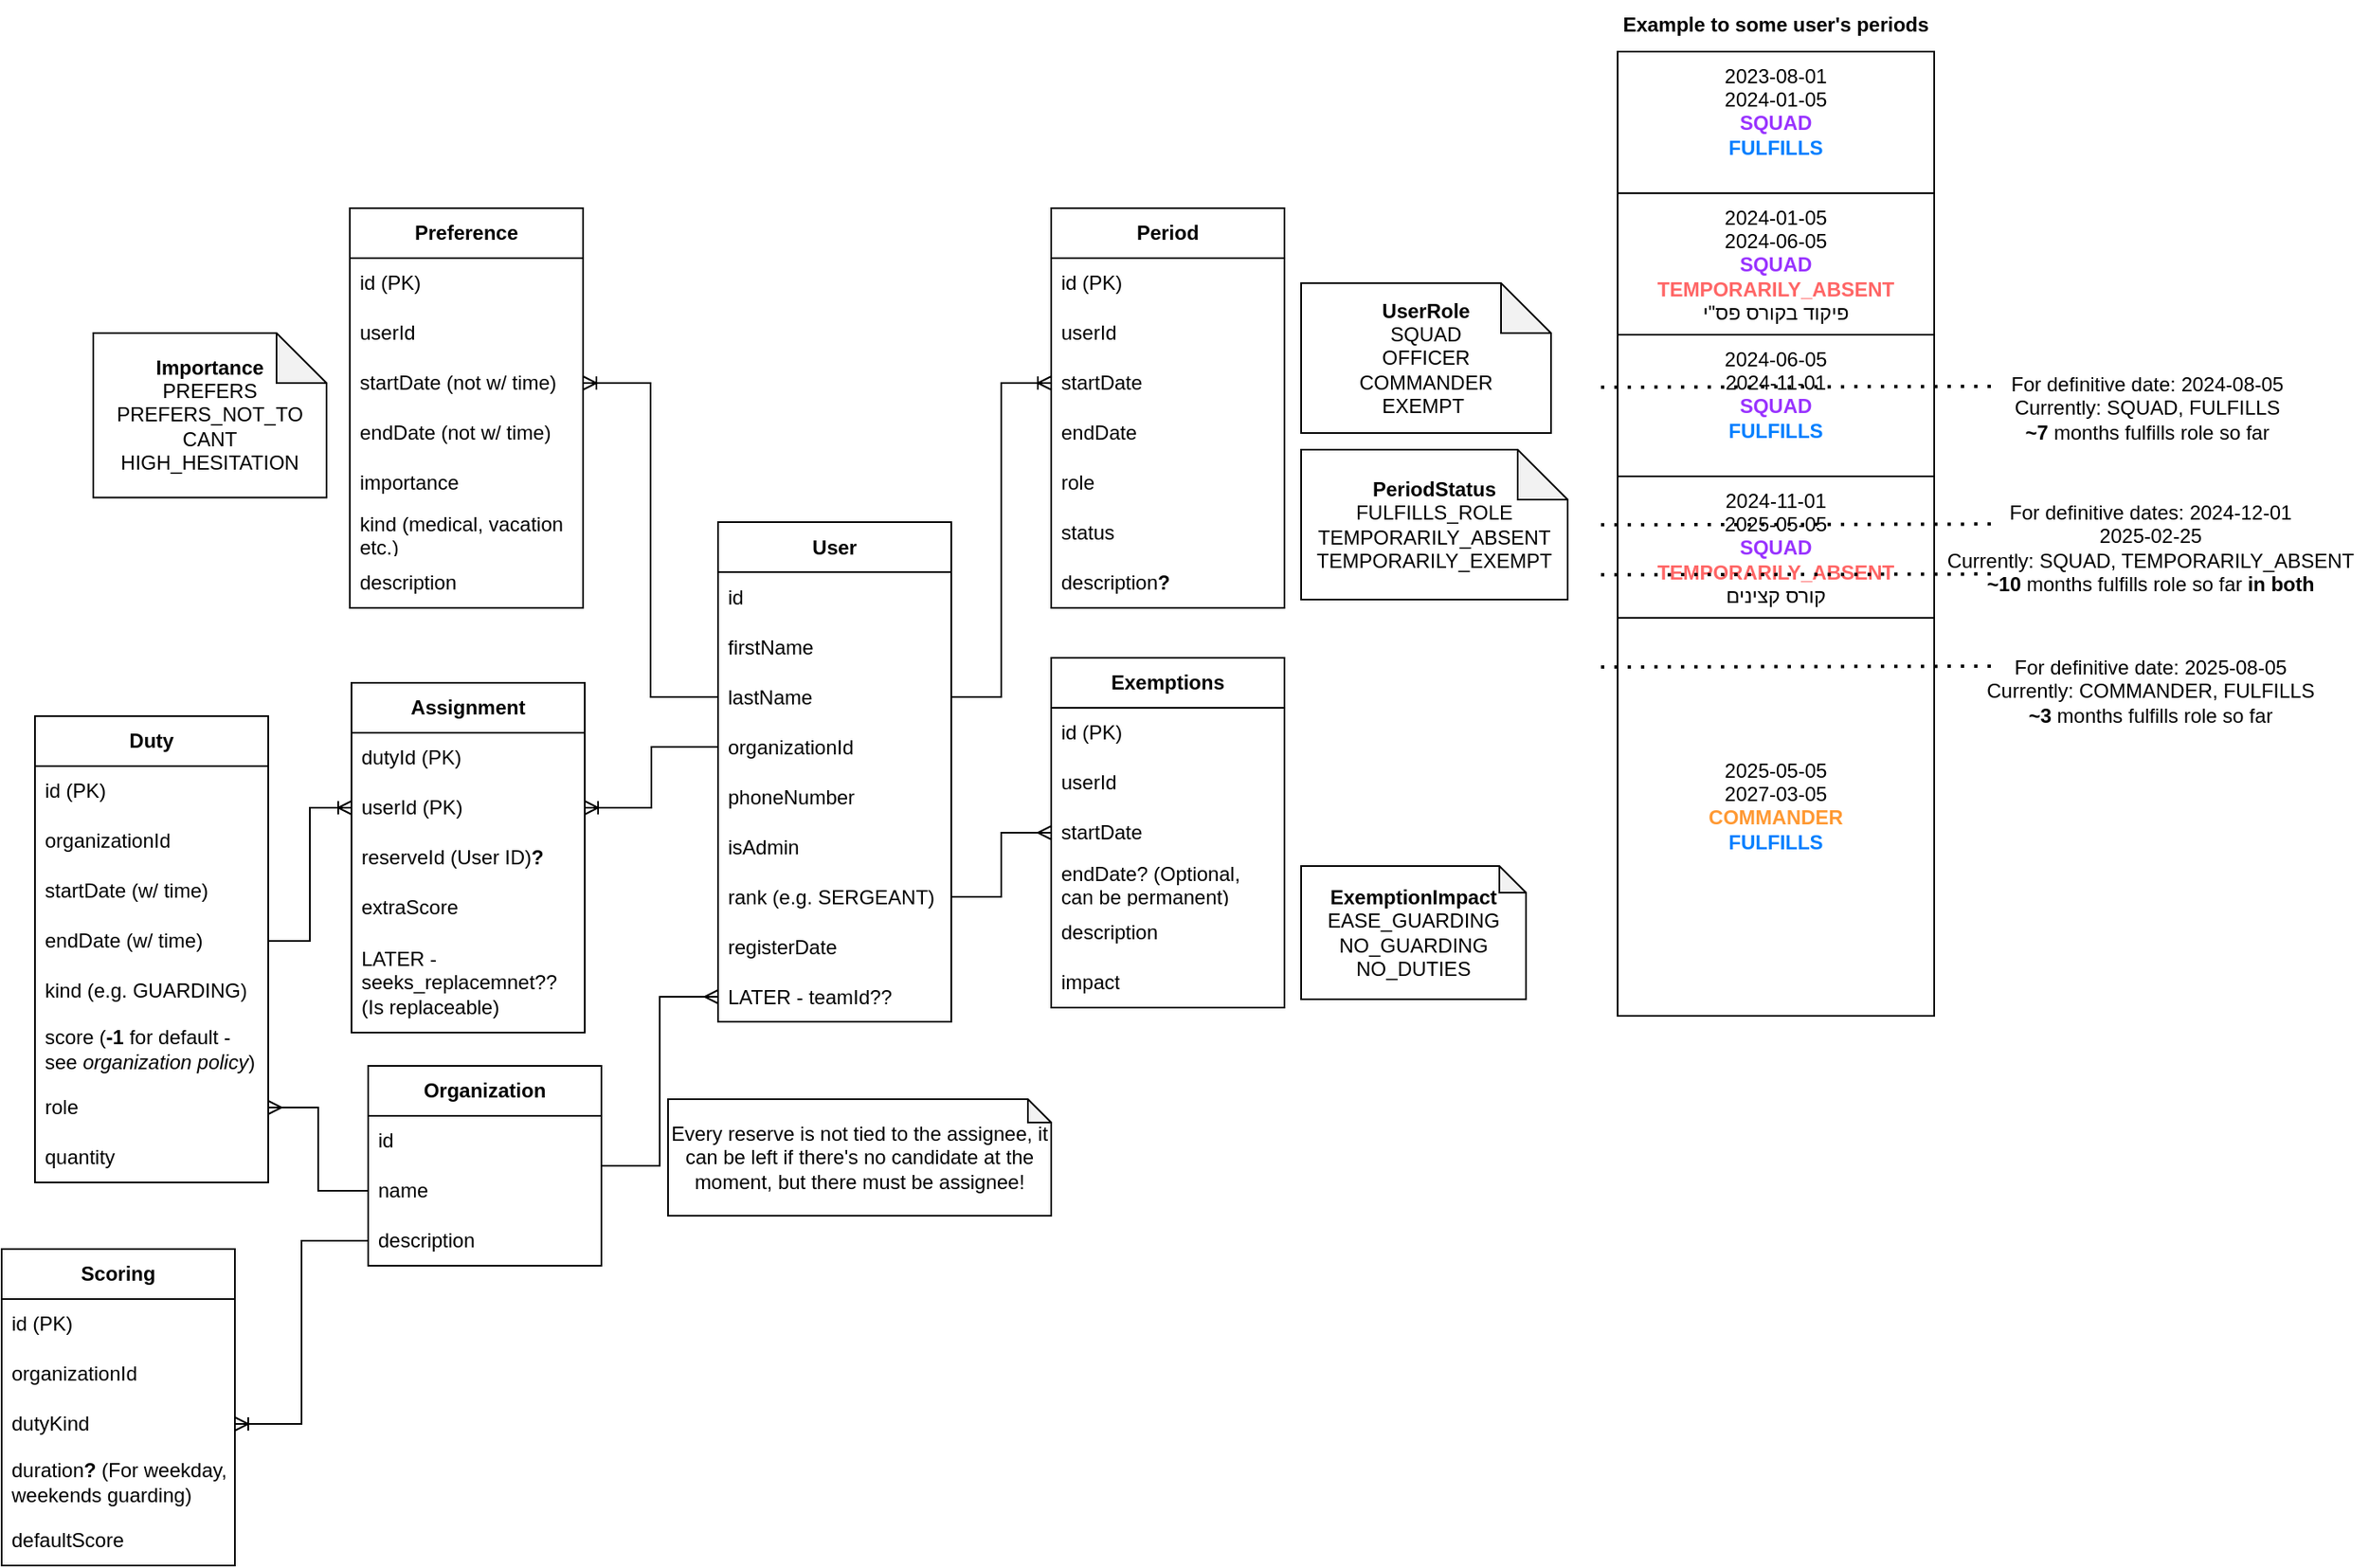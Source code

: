 <mxfile version="24.7.5" pages="3">
  <diagram name="ERD" id="eEsNiOGC8mbsCuIuz1CQ">
    <mxGraphModel dx="1050" dy="669" grid="1" gridSize="10" guides="1" tooltips="1" connect="1" arrows="1" fold="1" page="1" pageScale="1" pageWidth="850" pageHeight="1100" math="0" shadow="0">
      <root>
        <mxCell id="0" />
        <mxCell id="1" parent="0" />
        <mxCell id="8zJY3Es2zdE7TvTeDYZJ-1" value="User" style="swimlane;fontStyle=1;childLayout=stackLayout;horizontal=1;startSize=30;horizontalStack=0;resizeParent=1;resizeParentMax=0;resizeLast=0;collapsible=1;marginBottom=0;whiteSpace=wrap;html=1;" parent="1" vertex="1">
          <mxGeometry x="660" y="343.5" width="140" height="300" as="geometry" />
        </mxCell>
        <mxCell id="8zJY3Es2zdE7TvTeDYZJ-2" value="id" style="text;strokeColor=none;fillColor=none;align=left;verticalAlign=middle;spacingLeft=4;spacingRight=4;overflow=hidden;points=[[0,0.5],[1,0.5]];portConstraint=eastwest;rotatable=0;whiteSpace=wrap;html=1;" parent="8zJY3Es2zdE7TvTeDYZJ-1" vertex="1">
          <mxGeometry y="30" width="140" height="30" as="geometry" />
        </mxCell>
        <mxCell id="8zJY3Es2zdE7TvTeDYZJ-3" value="firstName" style="text;strokeColor=none;fillColor=none;align=left;verticalAlign=middle;spacingLeft=4;spacingRight=4;overflow=hidden;points=[[0,0.5],[1,0.5]];portConstraint=eastwest;rotatable=0;whiteSpace=wrap;html=1;" parent="8zJY3Es2zdE7TvTeDYZJ-1" vertex="1">
          <mxGeometry y="60" width="140" height="30" as="geometry" />
        </mxCell>
        <mxCell id="8zJY3Es2zdE7TvTeDYZJ-4" value="lastName" style="text;strokeColor=none;fillColor=none;align=left;verticalAlign=middle;spacingLeft=4;spacingRight=4;overflow=hidden;points=[[0,0.5],[1,0.5]];portConstraint=eastwest;rotatable=0;whiteSpace=wrap;html=1;" parent="8zJY3Es2zdE7TvTeDYZJ-1" vertex="1">
          <mxGeometry y="90" width="140" height="30" as="geometry" />
        </mxCell>
        <mxCell id="8zJY3Es2zdE7TvTeDYZJ-46" value="organizationId" style="text;strokeColor=none;fillColor=none;align=left;verticalAlign=middle;spacingLeft=4;spacingRight=4;overflow=hidden;points=[[0,0.5],[1,0.5]];portConstraint=eastwest;rotatable=0;whiteSpace=wrap;html=1;" parent="8zJY3Es2zdE7TvTeDYZJ-1" vertex="1">
          <mxGeometry y="120" width="140" height="30" as="geometry" />
        </mxCell>
        <mxCell id="YzDqtDX5OGWnyTK_1zNZ-4" value="phoneNumber" style="text;strokeColor=none;fillColor=none;align=left;verticalAlign=middle;spacingLeft=4;spacingRight=4;overflow=hidden;points=[[0,0.5],[1,0.5]];portConstraint=eastwest;rotatable=0;whiteSpace=wrap;html=1;" parent="8zJY3Es2zdE7TvTeDYZJ-1" vertex="1">
          <mxGeometry y="150" width="140" height="30" as="geometry" />
        </mxCell>
        <mxCell id="YzDqtDX5OGWnyTK_1zNZ-2" value="isAdmin" style="text;strokeColor=none;fillColor=none;align=left;verticalAlign=middle;spacingLeft=4;spacingRight=4;overflow=hidden;points=[[0,0.5],[1,0.5]];portConstraint=eastwest;rotatable=0;whiteSpace=wrap;html=1;" parent="8zJY3Es2zdE7TvTeDYZJ-1" vertex="1">
          <mxGeometry y="180" width="140" height="30" as="geometry" />
        </mxCell>
        <mxCell id="YzDqtDX5OGWnyTK_1zNZ-3" value="rank (e.g. SERGEANT)" style="text;strokeColor=none;fillColor=none;align=left;verticalAlign=middle;spacingLeft=4;spacingRight=4;overflow=hidden;points=[[0,0.5],[1,0.5]];portConstraint=eastwest;rotatable=0;whiteSpace=wrap;html=1;" parent="8zJY3Es2zdE7TvTeDYZJ-1" vertex="1">
          <mxGeometry y="210" width="140" height="30" as="geometry" />
        </mxCell>
        <mxCell id="YzDqtDX5OGWnyTK_1zNZ-5" value="registerDate" style="text;strokeColor=none;fillColor=none;align=left;verticalAlign=middle;spacingLeft=4;spacingRight=4;overflow=hidden;points=[[0,0.5],[1,0.5]];portConstraint=eastwest;rotatable=0;whiteSpace=wrap;html=1;" parent="8zJY3Es2zdE7TvTeDYZJ-1" vertex="1">
          <mxGeometry y="240" width="140" height="30" as="geometry" />
        </mxCell>
        <mxCell id="8zJY3Es2zdE7TvTeDYZJ-8" value="LATER - teamId??" style="text;strokeColor=none;fillColor=none;align=left;verticalAlign=middle;spacingLeft=4;spacingRight=4;overflow=hidden;points=[[0,0.5],[1,0.5]];portConstraint=eastwest;rotatable=0;whiteSpace=wrap;html=1;" parent="8zJY3Es2zdE7TvTeDYZJ-1" vertex="1">
          <mxGeometry y="270" width="140" height="30" as="geometry" />
        </mxCell>
        <mxCell id="yYciExda6DAB25zoQm1k-3" style="edgeStyle=orthogonalEdgeStyle;rounded=0;orthogonalLoop=1;jettySize=auto;html=1;exitX=1;exitY=0.5;exitDx=0;exitDy=0;entryX=0;entryY=0.5;entryDx=0;entryDy=0;endArrow=ERmany;endFill=0;" parent="1" source="8zJY3Es2zdE7TvTeDYZJ-10" target="8zJY3Es2zdE7TvTeDYZJ-8" edge="1">
          <mxGeometry relative="1" as="geometry">
            <mxPoint x="660" y="455" as="targetPoint" />
          </mxGeometry>
        </mxCell>
        <mxCell id="8zJY3Es2zdE7TvTeDYZJ-10" value="Organization" style="swimlane;fontStyle=1;childLayout=stackLayout;horizontal=1;startSize=30;horizontalStack=0;resizeParent=1;resizeParentMax=0;resizeLast=0;collapsible=1;marginBottom=0;whiteSpace=wrap;html=1;" parent="1" vertex="1">
          <mxGeometry x="450" y="670" width="140" height="120" as="geometry" />
        </mxCell>
        <mxCell id="8zJY3Es2zdE7TvTeDYZJ-11" value="id" style="text;strokeColor=none;fillColor=none;align=left;verticalAlign=middle;spacingLeft=4;spacingRight=4;overflow=hidden;points=[[0,0.5],[1,0.5]];portConstraint=eastwest;rotatable=0;whiteSpace=wrap;html=1;" parent="8zJY3Es2zdE7TvTeDYZJ-10" vertex="1">
          <mxGeometry y="30" width="140" height="30" as="geometry" />
        </mxCell>
        <mxCell id="8zJY3Es2zdE7TvTeDYZJ-12" value="name" style="text;strokeColor=none;fillColor=none;align=left;verticalAlign=middle;spacingLeft=4;spacingRight=4;overflow=hidden;points=[[0,0.5],[1,0.5]];portConstraint=eastwest;rotatable=0;whiteSpace=wrap;html=1;" parent="8zJY3Es2zdE7TvTeDYZJ-10" vertex="1">
          <mxGeometry y="60" width="140" height="30" as="geometry" />
        </mxCell>
        <mxCell id="yYciExda6DAB25zoQm1k-4" value="description" style="text;strokeColor=none;fillColor=none;align=left;verticalAlign=middle;spacingLeft=4;spacingRight=4;overflow=hidden;points=[[0,0.5],[1,0.5]];portConstraint=eastwest;rotatable=0;whiteSpace=wrap;html=1;" parent="8zJY3Es2zdE7TvTeDYZJ-10" vertex="1">
          <mxGeometry y="90" width="140" height="30" as="geometry" />
        </mxCell>
        <mxCell id="8zJY3Es2zdE7TvTeDYZJ-21" value="&lt;b&gt;Preference&lt;/b&gt;" style="swimlane;fontStyle=0;childLayout=stackLayout;horizontal=1;startSize=30;horizontalStack=0;resizeParent=1;resizeParentMax=0;resizeLast=0;collapsible=1;marginBottom=0;whiteSpace=wrap;html=1;" parent="1" vertex="1">
          <mxGeometry x="439" y="155" width="140" height="240" as="geometry" />
        </mxCell>
        <mxCell id="8zJY3Es2zdE7TvTeDYZJ-22" value="id (PK)" style="text;strokeColor=none;fillColor=none;align=left;verticalAlign=middle;spacingLeft=4;spacingRight=4;overflow=hidden;points=[[0,0.5],[1,0.5]];portConstraint=eastwest;rotatable=0;whiteSpace=wrap;html=1;" parent="8zJY3Es2zdE7TvTeDYZJ-21" vertex="1">
          <mxGeometry y="30" width="140" height="30" as="geometry" />
        </mxCell>
        <mxCell id="8zJY3Es2zdE7TvTeDYZJ-30" value="userId" style="text;strokeColor=none;fillColor=none;align=left;verticalAlign=middle;spacingLeft=4;spacingRight=4;overflow=hidden;points=[[0,0.5],[1,0.5]];portConstraint=eastwest;rotatable=0;whiteSpace=wrap;html=1;" parent="8zJY3Es2zdE7TvTeDYZJ-21" vertex="1">
          <mxGeometry y="60" width="140" height="30" as="geometry" />
        </mxCell>
        <mxCell id="8zJY3Es2zdE7TvTeDYZJ-23" value="startDate (not w/ time)" style="text;strokeColor=none;fillColor=none;align=left;verticalAlign=middle;spacingLeft=4;spacingRight=4;overflow=hidden;points=[[0,0.5],[1,0.5]];portConstraint=eastwest;rotatable=0;whiteSpace=wrap;html=1;" parent="8zJY3Es2zdE7TvTeDYZJ-21" vertex="1">
          <mxGeometry y="90" width="140" height="30" as="geometry" />
        </mxCell>
        <mxCell id="8zJY3Es2zdE7TvTeDYZJ-24" value="endDate (not w/ time)" style="text;strokeColor=none;fillColor=none;align=left;verticalAlign=middle;spacingLeft=4;spacingRight=4;overflow=hidden;points=[[0,0.5],[1,0.5]];portConstraint=eastwest;rotatable=0;whiteSpace=wrap;html=1;" parent="8zJY3Es2zdE7TvTeDYZJ-21" vertex="1">
          <mxGeometry y="120" width="140" height="30" as="geometry" />
        </mxCell>
        <mxCell id="8zJY3Es2zdE7TvTeDYZJ-25" value="importance" style="text;strokeColor=none;fillColor=none;align=left;verticalAlign=middle;spacingLeft=4;spacingRight=4;overflow=hidden;points=[[0,0.5],[1,0.5]];portConstraint=eastwest;rotatable=0;whiteSpace=wrap;html=1;" parent="8zJY3Es2zdE7TvTeDYZJ-21" vertex="1">
          <mxGeometry y="150" width="140" height="30" as="geometry" />
        </mxCell>
        <mxCell id="8zJY3Es2zdE7TvTeDYZJ-27" value="kind (medical, vacation etc.)" style="text;strokeColor=none;fillColor=none;align=left;verticalAlign=middle;spacingLeft=4;spacingRight=4;overflow=hidden;points=[[0,0.5],[1,0.5]];portConstraint=eastwest;rotatable=0;whiteSpace=wrap;html=1;" parent="8zJY3Es2zdE7TvTeDYZJ-21" vertex="1">
          <mxGeometry y="180" width="140" height="30" as="geometry" />
        </mxCell>
        <mxCell id="8zJY3Es2zdE7TvTeDYZJ-29" value="description" style="text;strokeColor=none;fillColor=none;align=left;verticalAlign=middle;spacingLeft=4;spacingRight=4;overflow=hidden;points=[[0,0.5],[1,0.5]];portConstraint=eastwest;rotatable=0;whiteSpace=wrap;html=1;" parent="8zJY3Es2zdE7TvTeDYZJ-21" vertex="1">
          <mxGeometry y="210" width="140" height="30" as="geometry" />
        </mxCell>
        <mxCell id="8zJY3Es2zdE7TvTeDYZJ-26" value="&lt;b&gt;Importance&lt;/b&gt;&lt;div&gt;PREFERS&lt;/div&gt;&lt;div&gt;PREFERS_NOT_TO&lt;br&gt;CANT&lt;/div&gt;&lt;div&gt;&lt;span style=&quot;background-color: initial;&quot;&gt;HIGH_HESITATION&lt;/span&gt;&lt;br&gt;&lt;/div&gt;" style="shape=note;whiteSpace=wrap;html=1;backgroundOutline=1;darkOpacity=0.05;" parent="1" vertex="1">
          <mxGeometry x="285" y="230" width="140" height="98.75" as="geometry" />
        </mxCell>
        <mxCell id="8zJY3Es2zdE7TvTeDYZJ-31" value="&lt;b&gt;Duty&lt;/b&gt;" style="swimlane;fontStyle=0;childLayout=stackLayout;horizontal=1;startSize=30;horizontalStack=0;resizeParent=1;resizeParentMax=0;resizeLast=0;collapsible=1;marginBottom=0;whiteSpace=wrap;html=1;" parent="1" vertex="1">
          <mxGeometry x="250" y="460" width="140" height="280" as="geometry" />
        </mxCell>
        <mxCell id="8zJY3Es2zdE7TvTeDYZJ-32" value="id (PK)" style="text;strokeColor=none;fillColor=none;align=left;verticalAlign=middle;spacingLeft=4;spacingRight=4;overflow=hidden;points=[[0,0.5],[1,0.5]];portConstraint=eastwest;rotatable=0;whiteSpace=wrap;html=1;" parent="8zJY3Es2zdE7TvTeDYZJ-31" vertex="1">
          <mxGeometry y="30" width="140" height="30" as="geometry" />
        </mxCell>
        <mxCell id="yYciExda6DAB25zoQm1k-1" value="organizationId" style="text;strokeColor=none;fillColor=none;align=left;verticalAlign=middle;spacingLeft=4;spacingRight=4;overflow=hidden;points=[[0,0.5],[1,0.5]];portConstraint=eastwest;rotatable=0;whiteSpace=wrap;html=1;" parent="8zJY3Es2zdE7TvTeDYZJ-31" vertex="1">
          <mxGeometry y="60" width="140" height="30" as="geometry" />
        </mxCell>
        <mxCell id="8zJY3Es2zdE7TvTeDYZJ-33" value="startDate (w/ time)" style="text;strokeColor=none;fillColor=none;align=left;verticalAlign=middle;spacingLeft=4;spacingRight=4;overflow=hidden;points=[[0,0.5],[1,0.5]];portConstraint=eastwest;rotatable=0;whiteSpace=wrap;html=1;" parent="8zJY3Es2zdE7TvTeDYZJ-31" vertex="1">
          <mxGeometry y="90" width="140" height="30" as="geometry" />
        </mxCell>
        <mxCell id="8zJY3Es2zdE7TvTeDYZJ-34" value="endDate (w/ time)" style="text;strokeColor=none;fillColor=none;align=left;verticalAlign=middle;spacingLeft=4;spacingRight=4;overflow=hidden;points=[[0,0.5],[1,0.5]];portConstraint=eastwest;rotatable=0;whiteSpace=wrap;html=1;" parent="8zJY3Es2zdE7TvTeDYZJ-31" vertex="1">
          <mxGeometry y="120" width="140" height="30" as="geometry" />
        </mxCell>
        <mxCell id="8zJY3Es2zdE7TvTeDYZJ-35" value="kind (e.g. GUARDING)" style="text;strokeColor=none;fillColor=none;align=left;verticalAlign=middle;spacingLeft=4;spacingRight=4;overflow=hidden;points=[[0,0.5],[1,0.5]];portConstraint=eastwest;rotatable=0;whiteSpace=wrap;html=1;" parent="8zJY3Es2zdE7TvTeDYZJ-31" vertex="1">
          <mxGeometry y="150" width="140" height="30" as="geometry" />
        </mxCell>
        <mxCell id="8zJY3Es2zdE7TvTeDYZJ-36" value="score (&lt;b&gt;-1&lt;/b&gt; for default - see &lt;i&gt;organization policy&lt;/i&gt;)" style="text;strokeColor=none;fillColor=none;align=left;verticalAlign=middle;spacingLeft=4;spacingRight=4;overflow=hidden;points=[[0,0.5],[1,0.5]];portConstraint=eastwest;rotatable=0;whiteSpace=wrap;html=1;" parent="8zJY3Es2zdE7TvTeDYZJ-31" vertex="1">
          <mxGeometry y="180" width="140" height="40" as="geometry" />
        </mxCell>
        <mxCell id="8zJY3Es2zdE7TvTeDYZJ-37" value="role" style="text;strokeColor=none;fillColor=none;align=left;verticalAlign=middle;spacingLeft=4;spacingRight=4;overflow=hidden;points=[[0,0.5],[1,0.5]];portConstraint=eastwest;rotatable=0;whiteSpace=wrap;html=1;" parent="8zJY3Es2zdE7TvTeDYZJ-31" vertex="1">
          <mxGeometry y="220" width="140" height="30" as="geometry" />
        </mxCell>
        <mxCell id="8zJY3Es2zdE7TvTeDYZJ-38" value="quantity" style="text;strokeColor=none;fillColor=none;align=left;verticalAlign=middle;spacingLeft=4;spacingRight=4;overflow=hidden;points=[[0,0.5],[1,0.5]];portConstraint=eastwest;rotatable=0;whiteSpace=wrap;html=1;" parent="8zJY3Es2zdE7TvTeDYZJ-31" vertex="1">
          <mxGeometry y="250" width="140" height="30" as="geometry" />
        </mxCell>
        <mxCell id="8zJY3Es2zdE7TvTeDYZJ-39" value="&lt;b&gt;Assignment&lt;/b&gt;" style="swimlane;fontStyle=0;childLayout=stackLayout;horizontal=1;startSize=30;horizontalStack=0;resizeParent=1;resizeParentMax=0;resizeLast=0;collapsible=1;marginBottom=0;whiteSpace=wrap;html=1;" parent="1" vertex="1">
          <mxGeometry x="440" y="440" width="140" height="210" as="geometry" />
        </mxCell>
        <mxCell id="8zJY3Es2zdE7TvTeDYZJ-40" value="dutyId (PK)" style="text;strokeColor=none;fillColor=none;align=left;verticalAlign=middle;spacingLeft=4;spacingRight=4;overflow=hidden;points=[[0,0.5],[1,0.5]];portConstraint=eastwest;rotatable=0;whiteSpace=wrap;html=1;" parent="8zJY3Es2zdE7TvTeDYZJ-39" vertex="1">
          <mxGeometry y="30" width="140" height="30" as="geometry" />
        </mxCell>
        <mxCell id="8zJY3Es2zdE7TvTeDYZJ-41" value="userId (PK)" style="text;strokeColor=none;fillColor=none;align=left;verticalAlign=middle;spacingLeft=4;spacingRight=4;overflow=hidden;points=[[0,0.5],[1,0.5]];portConstraint=eastwest;rotatable=0;whiteSpace=wrap;html=1;" parent="8zJY3Es2zdE7TvTeDYZJ-39" vertex="1">
          <mxGeometry y="60" width="140" height="30" as="geometry" />
        </mxCell>
        <mxCell id="1n-6QRNBzqxcFMgsIwJX-1" value="reserveId (User ID)&lt;b&gt;?&lt;/b&gt;" style="text;strokeColor=none;fillColor=none;align=left;verticalAlign=middle;spacingLeft=4;spacingRight=4;overflow=hidden;points=[[0,0.5],[1,0.5]];portConstraint=eastwest;rotatable=0;whiteSpace=wrap;html=1;" parent="8zJY3Es2zdE7TvTeDYZJ-39" vertex="1">
          <mxGeometry y="90" width="140" height="30" as="geometry" />
        </mxCell>
        <mxCell id="J29OlTdqjCOMNOc9gNPg-66" value="extraScore" style="text;strokeColor=none;fillColor=none;align=left;verticalAlign=middle;spacingLeft=4;spacingRight=4;overflow=hidden;points=[[0,0.5],[1,0.5]];portConstraint=eastwest;rotatable=0;whiteSpace=wrap;html=1;" parent="8zJY3Es2zdE7TvTeDYZJ-39" vertex="1">
          <mxGeometry y="120" width="140" height="30" as="geometry" />
        </mxCell>
        <mxCell id="8zJY3Es2zdE7TvTeDYZJ-43" value="LATER - seeks_replacemnet?? (Is replaceable)" style="text;strokeColor=none;fillColor=none;align=left;verticalAlign=middle;spacingLeft=4;spacingRight=4;overflow=hidden;points=[[0,0.5],[1,0.5]];portConstraint=eastwest;rotatable=0;whiteSpace=wrap;html=1;" parent="8zJY3Es2zdE7TvTeDYZJ-39" vertex="1">
          <mxGeometry y="150" width="140" height="60" as="geometry" />
        </mxCell>
        <mxCell id="8zJY3Es2zdE7TvTeDYZJ-47" style="edgeStyle=orthogonalEdgeStyle;rounded=0;orthogonalLoop=1;jettySize=auto;html=1;exitX=1;exitY=0.5;exitDx=0;exitDy=0;entryX=0;entryY=0.5;entryDx=0;entryDy=0;endArrow=ERoneToMany;endFill=0;" parent="1" source="8zJY3Es2zdE7TvTeDYZJ-34" target="8zJY3Es2zdE7TvTeDYZJ-41" edge="1">
          <mxGeometry relative="1" as="geometry">
            <mxPoint x="370" y="546" as="sourcePoint" />
            <mxPoint x="430" y="556" as="targetPoint" />
          </mxGeometry>
        </mxCell>
        <mxCell id="8zJY3Es2zdE7TvTeDYZJ-48" style="edgeStyle=orthogonalEdgeStyle;rounded=0;orthogonalLoop=1;jettySize=auto;html=1;exitX=0;exitY=0.5;exitDx=0;exitDy=0;entryX=1;entryY=0.5;entryDx=0;entryDy=0;endArrow=ERoneToMany;endFill=0;" parent="1" source="8zJY3Es2zdE7TvTeDYZJ-46" target="8zJY3Es2zdE7TvTeDYZJ-41" edge="1">
          <mxGeometry relative="1" as="geometry" />
        </mxCell>
        <mxCell id="8zJY3Es2zdE7TvTeDYZJ-49" style="edgeStyle=orthogonalEdgeStyle;rounded=0;orthogonalLoop=1;jettySize=auto;html=1;exitX=1;exitY=0.5;exitDx=0;exitDy=0;entryX=0;entryY=0.5;entryDx=0;entryDy=0;startArrow=ERoneToMany;startFill=0;endArrow=none;endFill=0;" parent="1" source="8zJY3Es2zdE7TvTeDYZJ-23" target="8zJY3Es2zdE7TvTeDYZJ-4" edge="1">
          <mxGeometry relative="1" as="geometry" />
        </mxCell>
        <mxCell id="1n-6QRNBzqxcFMgsIwJX-2" value="Every reserve is not tied to the assignee, it can be left if there&#39;s no candidate at the moment, but there must be assignee!" style="shape=note;whiteSpace=wrap;html=1;backgroundOutline=1;darkOpacity=0.05;size=14;" parent="1" vertex="1">
          <mxGeometry x="630" y="690" width="230" height="70" as="geometry" />
        </mxCell>
        <mxCell id="yYciExda6DAB25zoQm1k-2" value="" style="edgeStyle=orthogonalEdgeStyle;rounded=0;orthogonalLoop=1;jettySize=auto;html=1;entryX=1;entryY=0.5;entryDx=0;entryDy=0;exitX=0;exitY=0.5;exitDx=0;exitDy=0;endArrow=ERmany;endFill=0;" parent="1" source="8zJY3Es2zdE7TvTeDYZJ-12" target="8zJY3Es2zdE7TvTeDYZJ-37" edge="1">
          <mxGeometry relative="1" as="geometry">
            <mxPoint x="450" y="715" as="sourcePoint" />
            <mxPoint x="290" y="620" as="targetPoint" />
          </mxGeometry>
        </mxCell>
        <mxCell id="J29OlTdqjCOMNOc9gNPg-1" value="&lt;b&gt;Period&lt;/b&gt;" style="swimlane;fontStyle=0;childLayout=stackLayout;horizontal=1;startSize=30;horizontalStack=0;resizeParent=1;resizeParentMax=0;resizeLast=0;collapsible=1;marginBottom=0;whiteSpace=wrap;html=1;" parent="1" vertex="1">
          <mxGeometry x="860" y="155" width="140" height="240" as="geometry" />
        </mxCell>
        <mxCell id="J29OlTdqjCOMNOc9gNPg-2" value="id (PK)" style="text;strokeColor=none;fillColor=none;align=left;verticalAlign=middle;spacingLeft=4;spacingRight=4;overflow=hidden;points=[[0,0.5],[1,0.5]];portConstraint=eastwest;rotatable=0;whiteSpace=wrap;html=1;" parent="J29OlTdqjCOMNOc9gNPg-1" vertex="1">
          <mxGeometry y="30" width="140" height="30" as="geometry" />
        </mxCell>
        <mxCell id="J29OlTdqjCOMNOc9gNPg-3" value="userId" style="text;strokeColor=none;fillColor=none;align=left;verticalAlign=middle;spacingLeft=4;spacingRight=4;overflow=hidden;points=[[0,0.5],[1,0.5]];portConstraint=eastwest;rotatable=0;whiteSpace=wrap;html=1;" parent="J29OlTdqjCOMNOc9gNPg-1" vertex="1">
          <mxGeometry y="60" width="140" height="30" as="geometry" />
        </mxCell>
        <mxCell id="J29OlTdqjCOMNOc9gNPg-4" value="startDate" style="text;strokeColor=none;fillColor=none;align=left;verticalAlign=middle;spacingLeft=4;spacingRight=4;overflow=hidden;points=[[0,0.5],[1,0.5]];portConstraint=eastwest;rotatable=0;whiteSpace=wrap;html=1;" parent="J29OlTdqjCOMNOc9gNPg-1" vertex="1">
          <mxGeometry y="90" width="140" height="30" as="geometry" />
        </mxCell>
        <mxCell id="J29OlTdqjCOMNOc9gNPg-5" value="endDate" style="text;strokeColor=none;fillColor=none;align=left;verticalAlign=middle;spacingLeft=4;spacingRight=4;overflow=hidden;points=[[0,0.5],[1,0.5]];portConstraint=eastwest;rotatable=0;whiteSpace=wrap;html=1;" parent="J29OlTdqjCOMNOc9gNPg-1" vertex="1">
          <mxGeometry y="120" width="140" height="30" as="geometry" />
        </mxCell>
        <mxCell id="J29OlTdqjCOMNOc9gNPg-6" value="role" style="text;strokeColor=none;fillColor=none;align=left;verticalAlign=middle;spacingLeft=4;spacingRight=4;overflow=hidden;points=[[0,0.5],[1,0.5]];portConstraint=eastwest;rotatable=0;whiteSpace=wrap;html=1;" parent="J29OlTdqjCOMNOc9gNPg-1" vertex="1">
          <mxGeometry y="150" width="140" height="30" as="geometry" />
        </mxCell>
        <mxCell id="J29OlTdqjCOMNOc9gNPg-7" value="status" style="text;strokeColor=none;fillColor=none;align=left;verticalAlign=middle;spacingLeft=4;spacingRight=4;overflow=hidden;points=[[0,0.5],[1,0.5]];portConstraint=eastwest;rotatable=0;whiteSpace=wrap;html=1;" parent="J29OlTdqjCOMNOc9gNPg-1" vertex="1">
          <mxGeometry y="180" width="140" height="30" as="geometry" />
        </mxCell>
        <mxCell id="J29OlTdqjCOMNOc9gNPg-15" value="description&lt;b&gt;?&lt;/b&gt;" style="text;strokeColor=none;fillColor=none;align=left;verticalAlign=middle;spacingLeft=4;spacingRight=4;overflow=hidden;points=[[0,0.5],[1,0.5]];portConstraint=eastwest;rotatable=0;whiteSpace=wrap;html=1;" parent="J29OlTdqjCOMNOc9gNPg-1" vertex="1">
          <mxGeometry y="210" width="140" height="30" as="geometry" />
        </mxCell>
        <mxCell id="J29OlTdqjCOMNOc9gNPg-10" value="&lt;div&gt;&lt;b&gt;PeriodStatus&lt;/b&gt;&lt;/div&gt;&lt;div&gt;FULFILLS_ROLE&lt;/div&gt;&lt;div&gt;TEMPORARILY_ABSENT&lt;/div&gt;&lt;div&gt;TEMPORARILY_EXEMPT&lt;/div&gt;" style="shape=note;whiteSpace=wrap;html=1;backgroundOutline=1;darkOpacity=0.05;" parent="1" vertex="1">
          <mxGeometry x="1010" y="300" width="160" height="90" as="geometry" />
        </mxCell>
        <mxCell id="J29OlTdqjCOMNOc9gNPg-11" value="&lt;div&gt;&lt;b&gt;UserRole&lt;/b&gt;&lt;/div&gt;&lt;div&gt;SQUAD&lt;/div&gt;&lt;div&gt;OFFICER&lt;/div&gt;&lt;div&gt;COMMANDER&lt;/div&gt;&lt;div&gt;EXEMPT&amp;nbsp;&lt;/div&gt;" style="shape=note;whiteSpace=wrap;html=1;backgroundOutline=1;darkOpacity=0.05;" parent="1" vertex="1">
          <mxGeometry x="1010" y="200" width="150" height="90" as="geometry" />
        </mxCell>
        <mxCell id="J29OlTdqjCOMNOc9gNPg-14" value="2023-08-01&lt;div&gt;2024-01-05&lt;/div&gt;&lt;div&gt;&lt;b&gt;&lt;font color=&quot;#9933ff&quot;&gt;SQUAD&lt;/font&gt;&lt;/b&gt;&lt;/div&gt;&lt;div&gt;&lt;span style=&quot;background-color: initial;&quot;&gt;&lt;b&gt;&lt;font color=&quot;#007fff&quot;&gt;FULFILLS&lt;/font&gt;&lt;/b&gt;&lt;/span&gt;&lt;/div&gt;&lt;div&gt;&lt;br&gt;&lt;/div&gt;" style="rounded=0;whiteSpace=wrap;html=1;" parent="1" vertex="1">
          <mxGeometry x="1200" y="61" width="190" height="85" as="geometry" />
        </mxCell>
        <mxCell id="J29OlTdqjCOMNOc9gNPg-16" value="&lt;div&gt;&lt;span style=&quot;background-color: initial;&quot;&gt;2024-01-05&lt;/span&gt;&lt;br&gt;&lt;/div&gt;&lt;div&gt;&lt;span style=&quot;background-color: initial;&quot;&gt;2024-06-05&lt;/span&gt;&lt;/div&gt;&lt;div&gt;&lt;b&gt;&lt;font color=&quot;#9933ff&quot;&gt;SQUAD&lt;/font&gt;&lt;/b&gt;&lt;/div&gt;&lt;div&gt;&lt;b&gt;&lt;font color=&quot;#ff6666&quot;&gt;TEMPORARILY_ABSENT&lt;/font&gt;&lt;/b&gt;&lt;/div&gt;&lt;div&gt;פיקוד בקורס פס&quot;י&lt;/div&gt;" style="rounded=0;whiteSpace=wrap;html=1;" parent="1" vertex="1">
          <mxGeometry x="1200" y="146" width="190" height="85" as="geometry" />
        </mxCell>
        <mxCell id="J29OlTdqjCOMNOc9gNPg-18" value="&lt;div&gt;2024-06-05&lt;/div&gt;&lt;div&gt;2024-11-01&lt;/div&gt;&lt;div&gt;&lt;b&gt;&lt;font color=&quot;#9933ff&quot;&gt;SQUAD&lt;/font&gt;&lt;/b&gt;&lt;/div&gt;&lt;div&gt;&lt;span style=&quot;background-color: initial;&quot;&gt;&lt;b&gt;&lt;font color=&quot;#007fff&quot;&gt;FULFILLS&lt;/font&gt;&lt;/b&gt;&lt;/span&gt;&lt;/div&gt;&lt;div&gt;&lt;span style=&quot;background-color: initial;&quot;&gt;&lt;br&gt;&lt;/span&gt;&lt;/div&gt;" style="rounded=0;whiteSpace=wrap;html=1;" parent="1" vertex="1">
          <mxGeometry x="1200" y="231" width="190" height="85" as="geometry" />
        </mxCell>
        <mxCell id="J29OlTdqjCOMNOc9gNPg-19" value="&lt;div&gt;&lt;span style=&quot;background-color: initial;&quot;&gt;2024-11-01&lt;/span&gt;&lt;/div&gt;&lt;div&gt;&lt;span style=&quot;background-color: initial;&quot;&gt;2025-05-05&lt;/span&gt;&lt;br&gt;&lt;/div&gt;&lt;div&gt;&lt;b&gt;&lt;font color=&quot;#9933ff&quot;&gt;SQUAD&lt;/font&gt;&lt;/b&gt;&lt;/div&gt;&lt;div&gt;&lt;span style=&quot;background-color: initial;&quot;&gt;&lt;b&gt;&lt;font color=&quot;#ff6666&quot;&gt;TEMPORARILY_ABSENT&lt;/font&gt;&lt;/b&gt;&lt;/span&gt;&lt;/div&gt;&lt;div&gt;קורס קצינים&lt;/div&gt;" style="rounded=0;whiteSpace=wrap;html=1;" parent="1" vertex="1">
          <mxGeometry x="1200" y="316" width="190" height="85" as="geometry" />
        </mxCell>
        <mxCell id="J29OlTdqjCOMNOc9gNPg-20" value="&lt;div&gt;&lt;span style=&quot;background-color: initial;&quot;&gt;2025-05-05&lt;/span&gt;&lt;/div&gt;&lt;div&gt;&lt;span style=&quot;background-color: initial;&quot;&gt;2027-03-05&lt;/span&gt;&lt;br&gt;&lt;/div&gt;&lt;div&gt;&lt;span style=&quot;background-color: initial;&quot;&gt;&lt;b&gt;&lt;font color=&quot;#ff9933&quot;&gt;COMMANDER&lt;/font&gt;&lt;/b&gt;&lt;/span&gt;&lt;/div&gt;&lt;div&gt;&lt;b&gt;&lt;font color=&quot;#007fff&quot;&gt;&lt;span style=&quot;background-color: initial;&quot;&gt;FULFILLS&lt;/span&gt;&lt;br&gt;&lt;/font&gt;&lt;/b&gt;&lt;/div&gt;&lt;div&gt;&lt;br&gt;&lt;/div&gt;" style="rounded=0;whiteSpace=wrap;html=1;" parent="1" vertex="1">
          <mxGeometry x="1200" y="401" width="190" height="239" as="geometry" />
        </mxCell>
        <mxCell id="J29OlTdqjCOMNOc9gNPg-26" value="For definitive date: 2024-08-05&lt;div&gt;&lt;span style=&quot;background-color: initial;&quot;&gt;Currently: SQUAD, FULFILLS&lt;/span&gt;&lt;br&gt;&lt;/div&gt;&lt;div&gt;&lt;div&gt;&lt;b&gt;~7&lt;/b&gt;&amp;nbsp;months fulfills role so far&lt;/div&gt;&lt;/div&gt;" style="text;html=1;align=center;verticalAlign=middle;whiteSpace=wrap;rounded=0;" parent="1" vertex="1">
          <mxGeometry x="1413" y="260" width="210" height="30" as="geometry" />
        </mxCell>
        <mxCell id="J29OlTdqjCOMNOc9gNPg-28" value="For definitive date: 2025-08-05&lt;div&gt;&lt;span style=&quot;background-color: initial;&quot;&gt;Currently: COMMANDER, FULFILLS&lt;/span&gt;&lt;br&gt;&lt;/div&gt;&lt;div&gt;&lt;div&gt;&lt;b&gt;~3&lt;/b&gt;&amp;nbsp;months fulfills role so far&lt;/div&gt;&lt;/div&gt;" style="text;html=1;align=center;verticalAlign=middle;whiteSpace=wrap;rounded=0;" parent="1" vertex="1">
          <mxGeometry x="1410" y="425" width="220" height="40" as="geometry" />
        </mxCell>
        <mxCell id="J29OlTdqjCOMNOc9gNPg-30" value="For definitive dates: 2024-12-01&lt;br&gt;2025-02-25&lt;br&gt;&lt;div&gt;&lt;span style=&quot;background-color: initial;&quot;&gt;Currently: SQUAD, TEMPORARILY_ABSENT&lt;/span&gt;&lt;br&gt;&lt;/div&gt;&lt;div&gt;&lt;div&gt;&lt;b&gt;~10&amp;nbsp;&lt;/b&gt;months fulfills role so far &lt;b&gt;in both&lt;/b&gt;&lt;/div&gt;&lt;/div&gt;" style="text;html=1;align=center;verticalAlign=middle;whiteSpace=wrap;rounded=0;" parent="1" vertex="1">
          <mxGeometry x="1390" y="343.5" width="260" height="30" as="geometry" />
        </mxCell>
        <mxCell id="J29OlTdqjCOMNOc9gNPg-37" value="Example to some user&#39;s periods" style="text;html=1;align=center;verticalAlign=middle;whiteSpace=wrap;rounded=0;fontStyle=1" parent="1" vertex="1">
          <mxGeometry x="1200" y="30" width="190" height="30" as="geometry" />
        </mxCell>
        <mxCell id="J29OlTdqjCOMNOc9gNPg-38" value="&lt;b&gt;Exemptions&lt;/b&gt;" style="swimlane;fontStyle=0;childLayout=stackLayout;horizontal=1;startSize=30;horizontalStack=0;resizeParent=1;resizeParentMax=0;resizeLast=0;collapsible=1;marginBottom=0;whiteSpace=wrap;html=1;" parent="1" vertex="1">
          <mxGeometry x="860" y="425" width="140" height="210" as="geometry" />
        </mxCell>
        <mxCell id="J29OlTdqjCOMNOc9gNPg-39" value="id (PK)" style="text;strokeColor=none;fillColor=none;align=left;verticalAlign=middle;spacingLeft=4;spacingRight=4;overflow=hidden;points=[[0,0.5],[1,0.5]];portConstraint=eastwest;rotatable=0;whiteSpace=wrap;html=1;" parent="J29OlTdqjCOMNOc9gNPg-38" vertex="1">
          <mxGeometry y="30" width="140" height="30" as="geometry" />
        </mxCell>
        <mxCell id="J29OlTdqjCOMNOc9gNPg-40" value="userId" style="text;strokeColor=none;fillColor=none;align=left;verticalAlign=middle;spacingLeft=4;spacingRight=4;overflow=hidden;points=[[0,0.5],[1,0.5]];portConstraint=eastwest;rotatable=0;whiteSpace=wrap;html=1;" parent="J29OlTdqjCOMNOc9gNPg-38" vertex="1">
          <mxGeometry y="60" width="140" height="30" as="geometry" />
        </mxCell>
        <mxCell id="J29OlTdqjCOMNOc9gNPg-41" value="startDate" style="text;strokeColor=none;fillColor=none;align=left;verticalAlign=middle;spacingLeft=4;spacingRight=4;overflow=hidden;points=[[0,0.5],[1,0.5]];portConstraint=eastwest;rotatable=0;whiteSpace=wrap;html=1;" parent="J29OlTdqjCOMNOc9gNPg-38" vertex="1">
          <mxGeometry y="90" width="140" height="30" as="geometry" />
        </mxCell>
        <mxCell id="J29OlTdqjCOMNOc9gNPg-42" value="endDate? (Optional, can be permanent)" style="text;strokeColor=none;fillColor=none;align=left;verticalAlign=middle;spacingLeft=4;spacingRight=4;overflow=hidden;points=[[0,0.5],[1,0.5]];portConstraint=eastwest;rotatable=0;whiteSpace=wrap;html=1;" parent="J29OlTdqjCOMNOc9gNPg-38" vertex="1">
          <mxGeometry y="120" width="140" height="30" as="geometry" />
        </mxCell>
        <mxCell id="J29OlTdqjCOMNOc9gNPg-43" value="description" style="text;strokeColor=none;fillColor=none;align=left;verticalAlign=middle;spacingLeft=4;spacingRight=4;overflow=hidden;points=[[0,0.5],[1,0.5]];portConstraint=eastwest;rotatable=0;whiteSpace=wrap;html=1;" parent="J29OlTdqjCOMNOc9gNPg-38" vertex="1">
          <mxGeometry y="150" width="140" height="30" as="geometry" />
        </mxCell>
        <mxCell id="J29OlTdqjCOMNOc9gNPg-44" value="impact" style="text;strokeColor=none;fillColor=none;align=left;verticalAlign=middle;spacingLeft=4;spacingRight=4;overflow=hidden;points=[[0,0.5],[1,0.5]];portConstraint=eastwest;rotatable=0;whiteSpace=wrap;html=1;" parent="J29OlTdqjCOMNOc9gNPg-38" vertex="1">
          <mxGeometry y="180" width="140" height="30" as="geometry" />
        </mxCell>
        <mxCell id="J29OlTdqjCOMNOc9gNPg-46" value="&lt;div&gt;&lt;b&gt;ExemptionImpact&lt;/b&gt;&lt;/div&gt;&lt;div&gt;EASE_GUARDING&lt;/div&gt;&lt;div&gt;NO_GUARDING&lt;/div&gt;&lt;div&gt;NO_DUTIES&lt;/div&gt;" style="shape=note;whiteSpace=wrap;html=1;backgroundOutline=1;darkOpacity=0.05;size=16;" parent="1" vertex="1">
          <mxGeometry x="1010" y="550" width="135" height="80" as="geometry" />
        </mxCell>
        <mxCell id="J29OlTdqjCOMNOc9gNPg-47" value="&lt;b&gt;Scoring&lt;/b&gt;" style="swimlane;fontStyle=0;childLayout=stackLayout;horizontal=1;startSize=30;horizontalStack=0;resizeParent=1;resizeParentMax=0;resizeLast=0;collapsible=1;marginBottom=0;whiteSpace=wrap;html=1;" parent="1" vertex="1">
          <mxGeometry x="230" y="780" width="140" height="190" as="geometry" />
        </mxCell>
        <mxCell id="J29OlTdqjCOMNOc9gNPg-48" value="id (PK)" style="text;strokeColor=none;fillColor=none;align=left;verticalAlign=middle;spacingLeft=4;spacingRight=4;overflow=hidden;points=[[0,0.5],[1,0.5]];portConstraint=eastwest;rotatable=0;whiteSpace=wrap;html=1;" parent="J29OlTdqjCOMNOc9gNPg-47" vertex="1">
          <mxGeometry y="30" width="140" height="30" as="geometry" />
        </mxCell>
        <mxCell id="J29OlTdqjCOMNOc9gNPg-49" value="organizationId" style="text;strokeColor=none;fillColor=none;align=left;verticalAlign=middle;spacingLeft=4;spacingRight=4;overflow=hidden;points=[[0,0.5],[1,0.5]];portConstraint=eastwest;rotatable=0;whiteSpace=wrap;html=1;" parent="J29OlTdqjCOMNOc9gNPg-47" vertex="1">
          <mxGeometry y="60" width="140" height="30" as="geometry" />
        </mxCell>
        <mxCell id="J29OlTdqjCOMNOc9gNPg-50" value="dutyKind" style="text;strokeColor=none;fillColor=none;align=left;verticalAlign=middle;spacingLeft=4;spacingRight=4;overflow=hidden;points=[[0,0.5],[1,0.5]];portConstraint=eastwest;rotatable=0;whiteSpace=wrap;html=1;" parent="J29OlTdqjCOMNOc9gNPg-47" vertex="1">
          <mxGeometry y="90" width="140" height="30" as="geometry" />
        </mxCell>
        <mxCell id="J29OlTdqjCOMNOc9gNPg-51" value="duration&lt;b&gt;? &lt;/b&gt;(For weekday, weekends guarding)" style="text;strokeColor=none;fillColor=none;align=left;verticalAlign=middle;spacingLeft=4;spacingRight=4;overflow=hidden;points=[[0,0.5],[1,0.5]];portConstraint=eastwest;rotatable=0;whiteSpace=wrap;html=1;" parent="J29OlTdqjCOMNOc9gNPg-47" vertex="1">
          <mxGeometry y="120" width="140" height="40" as="geometry" />
        </mxCell>
        <mxCell id="J29OlTdqjCOMNOc9gNPg-52" value="defaultScore" style="text;strokeColor=none;fillColor=none;align=left;verticalAlign=middle;spacingLeft=4;spacingRight=4;overflow=hidden;points=[[0,0.5],[1,0.5]];portConstraint=eastwest;rotatable=0;whiteSpace=wrap;html=1;" parent="J29OlTdqjCOMNOc9gNPg-47" vertex="1">
          <mxGeometry y="160" width="140" height="30" as="geometry" />
        </mxCell>
        <mxCell id="J29OlTdqjCOMNOc9gNPg-55" style="edgeStyle=orthogonalEdgeStyle;rounded=0;orthogonalLoop=1;jettySize=auto;html=1;exitX=1;exitY=0.5;exitDx=0;exitDy=0;entryX=0;entryY=0.5;entryDx=0;entryDy=0;startArrow=ERoneToMany;startFill=0;endArrow=none;endFill=0;" parent="1" source="J29OlTdqjCOMNOc9gNPg-50" target="yYciExda6DAB25zoQm1k-4" edge="1">
          <mxGeometry relative="1" as="geometry">
            <mxPoint x="390" y="740" as="targetPoint" />
          </mxGeometry>
        </mxCell>
        <mxCell id="J29OlTdqjCOMNOc9gNPg-57" value="" style="endArrow=none;dashed=1;html=1;dashPattern=1 3;strokeWidth=2;rounded=0;" parent="1" edge="1">
          <mxGeometry width="50" height="50" relative="1" as="geometry">
            <mxPoint x="1190" y="262.5" as="sourcePoint" />
            <mxPoint x="1425" y="262" as="targetPoint" />
          </mxGeometry>
        </mxCell>
        <mxCell id="J29OlTdqjCOMNOc9gNPg-59" value="" style="endArrow=none;dashed=1;html=1;dashPattern=1 3;strokeWidth=2;rounded=0;" parent="1" edge="1">
          <mxGeometry width="50" height="50" relative="1" as="geometry">
            <mxPoint x="1190" y="345.16" as="sourcePoint" />
            <mxPoint x="1425" y="344.66" as="targetPoint" />
          </mxGeometry>
        </mxCell>
        <mxCell id="J29OlTdqjCOMNOc9gNPg-60" value="" style="endArrow=none;dashed=1;html=1;dashPattern=1 3;strokeWidth=2;rounded=0;" parent="1" edge="1">
          <mxGeometry width="50" height="50" relative="1" as="geometry">
            <mxPoint x="1190" y="375.16" as="sourcePoint" />
            <mxPoint x="1425" y="374.66" as="targetPoint" />
          </mxGeometry>
        </mxCell>
        <mxCell id="J29OlTdqjCOMNOc9gNPg-62" value="" style="endArrow=none;dashed=1;html=1;dashPattern=1 3;strokeWidth=2;rounded=0;" parent="1" edge="1">
          <mxGeometry width="50" height="50" relative="1" as="geometry">
            <mxPoint x="1190" y="430.5" as="sourcePoint" />
            <mxPoint x="1425" y="430" as="targetPoint" />
          </mxGeometry>
        </mxCell>
        <mxCell id="J29OlTdqjCOMNOc9gNPg-64" style="edgeStyle=orthogonalEdgeStyle;rounded=0;orthogonalLoop=1;jettySize=auto;html=1;exitX=1;exitY=0.5;exitDx=0;exitDy=0;entryX=0;entryY=0.5;entryDx=0;entryDy=0;endArrow=ERoneToMany;endFill=0;" parent="1" source="8zJY3Es2zdE7TvTeDYZJ-4" target="J29OlTdqjCOMNOc9gNPg-4" edge="1">
          <mxGeometry relative="1" as="geometry" />
        </mxCell>
        <mxCell id="J29OlTdqjCOMNOc9gNPg-65" style="edgeStyle=orthogonalEdgeStyle;rounded=0;orthogonalLoop=1;jettySize=auto;html=1;exitX=1;exitY=0.75;exitDx=0;exitDy=0;entryX=0;entryY=0.5;entryDx=0;entryDy=0;endArrow=ERmany;endFill=0;" parent="1" source="8zJY3Es2zdE7TvTeDYZJ-1" target="J29OlTdqjCOMNOc9gNPg-41" edge="1">
          <mxGeometry relative="1" as="geometry">
            <mxPoint x="800" y="455" as="sourcePoint" />
          </mxGeometry>
        </mxCell>
      </root>
    </mxGraphModel>
  </diagram>
  <diagram name="ERD - Duty Changes" id="nNwmlPNub5PRqcxQsrUj">
    <mxGraphModel dx="1050" dy="669" grid="1" gridSize="10" guides="1" tooltips="1" connect="1" arrows="1" fold="1" page="1" pageScale="1" pageWidth="850" pageHeight="1100" math="0" shadow="0">
      <root>
        <mxCell id="9ii8XhwN_vEjqjFFjl9I-0" />
        <mxCell id="9ii8XhwN_vEjqjFFjl9I-1" parent="9ii8XhwN_vEjqjFFjl9I-0" />
        <mxCell id="9ii8XhwN_vEjqjFFjl9I-2" value="User" style="swimlane;fontStyle=1;childLayout=stackLayout;horizontal=1;startSize=30;horizontalStack=0;resizeParent=1;resizeParentMax=0;resizeLast=0;collapsible=1;marginBottom=0;whiteSpace=wrap;html=1;" parent="9ii8XhwN_vEjqjFFjl9I-1" vertex="1">
          <mxGeometry x="660" y="260" width="140" height="300" as="geometry" />
        </mxCell>
        <mxCell id="9ii8XhwN_vEjqjFFjl9I-3" value="id" style="text;strokeColor=none;fillColor=none;align=left;verticalAlign=middle;spacingLeft=4;spacingRight=4;overflow=hidden;points=[[0,0.5],[1,0.5]];portConstraint=eastwest;rotatable=0;whiteSpace=wrap;html=1;" parent="9ii8XhwN_vEjqjFFjl9I-2" vertex="1">
          <mxGeometry y="30" width="140" height="30" as="geometry" />
        </mxCell>
        <mxCell id="9ii8XhwN_vEjqjFFjl9I-4" value="firstName" style="text;strokeColor=none;fillColor=none;align=left;verticalAlign=middle;spacingLeft=4;spacingRight=4;overflow=hidden;points=[[0,0.5],[1,0.5]];portConstraint=eastwest;rotatable=0;whiteSpace=wrap;html=1;" parent="9ii8XhwN_vEjqjFFjl9I-2" vertex="1">
          <mxGeometry y="60" width="140" height="30" as="geometry" />
        </mxCell>
        <mxCell id="9ii8XhwN_vEjqjFFjl9I-5" value="lastName" style="text;strokeColor=none;fillColor=none;align=left;verticalAlign=middle;spacingLeft=4;spacingRight=4;overflow=hidden;points=[[0,0.5],[1,0.5]];portConstraint=eastwest;rotatable=0;whiteSpace=wrap;html=1;" parent="9ii8XhwN_vEjqjFFjl9I-2" vertex="1">
          <mxGeometry y="90" width="140" height="30" as="geometry" />
        </mxCell>
        <mxCell id="9ii8XhwN_vEjqjFFjl9I-6" value="organizationId" style="text;strokeColor=none;fillColor=none;align=left;verticalAlign=middle;spacingLeft=4;spacingRight=4;overflow=hidden;points=[[0,0.5],[1,0.5]];portConstraint=eastwest;rotatable=0;whiteSpace=wrap;html=1;" parent="9ii8XhwN_vEjqjFFjl9I-2" vertex="1">
          <mxGeometry y="120" width="140" height="30" as="geometry" />
        </mxCell>
        <mxCell id="9ii8XhwN_vEjqjFFjl9I-7" value="phoneNumber" style="text;strokeColor=none;fillColor=none;align=left;verticalAlign=middle;spacingLeft=4;spacingRight=4;overflow=hidden;points=[[0,0.5],[1,0.5]];portConstraint=eastwest;rotatable=0;whiteSpace=wrap;html=1;" parent="9ii8XhwN_vEjqjFFjl9I-2" vertex="1">
          <mxGeometry y="150" width="140" height="30" as="geometry" />
        </mxCell>
        <mxCell id="9ii8XhwN_vEjqjFFjl9I-8" value="isAdmin" style="text;strokeColor=none;fillColor=none;align=left;verticalAlign=middle;spacingLeft=4;spacingRight=4;overflow=hidden;points=[[0,0.5],[1,0.5]];portConstraint=eastwest;rotatable=0;whiteSpace=wrap;html=1;" parent="9ii8XhwN_vEjqjFFjl9I-2" vertex="1">
          <mxGeometry y="180" width="140" height="30" as="geometry" />
        </mxCell>
        <mxCell id="9ii8XhwN_vEjqjFFjl9I-9" value="rank (e.g. SERGEANT)" style="text;strokeColor=none;fillColor=none;align=left;verticalAlign=middle;spacingLeft=4;spacingRight=4;overflow=hidden;points=[[0,0.5],[1,0.5]];portConstraint=eastwest;rotatable=0;whiteSpace=wrap;html=1;" parent="9ii8XhwN_vEjqjFFjl9I-2" vertex="1">
          <mxGeometry y="210" width="140" height="30" as="geometry" />
        </mxCell>
        <mxCell id="9ii8XhwN_vEjqjFFjl9I-10" value="registerDate" style="text;strokeColor=none;fillColor=none;align=left;verticalAlign=middle;spacingLeft=4;spacingRight=4;overflow=hidden;points=[[0,0.5],[1,0.5]];portConstraint=eastwest;rotatable=0;whiteSpace=wrap;html=1;" parent="9ii8XhwN_vEjqjFFjl9I-2" vertex="1">
          <mxGeometry y="240" width="140" height="30" as="geometry" />
        </mxCell>
        <mxCell id="9ii8XhwN_vEjqjFFjl9I-11" value="LATER - teamId??" style="text;strokeColor=none;fillColor=none;align=left;verticalAlign=middle;spacingLeft=4;spacingRight=4;overflow=hidden;points=[[0,0.5],[1,0.5]];portConstraint=eastwest;rotatable=0;whiteSpace=wrap;html=1;" parent="9ii8XhwN_vEjqjFFjl9I-2" vertex="1">
          <mxGeometry y="270" width="140" height="30" as="geometry" />
        </mxCell>
        <mxCell id="9ii8XhwN_vEjqjFFjl9I-12" style="edgeStyle=orthogonalEdgeStyle;rounded=0;orthogonalLoop=1;jettySize=auto;html=1;exitX=1;exitY=0.5;exitDx=0;exitDy=0;entryX=0;entryY=0.5;entryDx=0;entryDy=0;endArrow=ERmany;endFill=0;" parent="9ii8XhwN_vEjqjFFjl9I-1" source="9ii8XhwN_vEjqjFFjl9I-13" target="9ii8XhwN_vEjqjFFjl9I-11" edge="1">
          <mxGeometry relative="1" as="geometry">
            <mxPoint x="660" y="455" as="targetPoint" />
          </mxGeometry>
        </mxCell>
        <mxCell id="9ii8XhwN_vEjqjFFjl9I-13" value="Organization" style="swimlane;fontStyle=1;childLayout=stackLayout;horizontal=1;startSize=30;horizontalStack=0;resizeParent=1;resizeParentMax=0;resizeLast=0;collapsible=1;marginBottom=0;whiteSpace=wrap;html=1;" parent="9ii8XhwN_vEjqjFFjl9I-1" vertex="1">
          <mxGeometry x="450" y="710" width="140" height="120" as="geometry" />
        </mxCell>
        <mxCell id="9ii8XhwN_vEjqjFFjl9I-14" value="id" style="text;strokeColor=none;fillColor=none;align=left;verticalAlign=middle;spacingLeft=4;spacingRight=4;overflow=hidden;points=[[0,0.5],[1,0.5]];portConstraint=eastwest;rotatable=0;whiteSpace=wrap;html=1;" parent="9ii8XhwN_vEjqjFFjl9I-13" vertex="1">
          <mxGeometry y="30" width="140" height="30" as="geometry" />
        </mxCell>
        <mxCell id="9ii8XhwN_vEjqjFFjl9I-15" value="name" style="text;strokeColor=none;fillColor=none;align=left;verticalAlign=middle;spacingLeft=4;spacingRight=4;overflow=hidden;points=[[0,0.5],[1,0.5]];portConstraint=eastwest;rotatable=0;whiteSpace=wrap;html=1;" parent="9ii8XhwN_vEjqjFFjl9I-13" vertex="1">
          <mxGeometry y="60" width="140" height="30" as="geometry" />
        </mxCell>
        <mxCell id="9ii8XhwN_vEjqjFFjl9I-16" value="description" style="text;strokeColor=none;fillColor=none;align=left;verticalAlign=middle;spacingLeft=4;spacingRight=4;overflow=hidden;points=[[0,0.5],[1,0.5]];portConstraint=eastwest;rotatable=0;whiteSpace=wrap;html=1;" parent="9ii8XhwN_vEjqjFFjl9I-13" vertex="1">
          <mxGeometry y="90" width="140" height="30" as="geometry" />
        </mxCell>
        <mxCell id="9ii8XhwN_vEjqjFFjl9I-17" value="&lt;b&gt;Preference&lt;/b&gt;" style="swimlane;fontStyle=0;childLayout=stackLayout;horizontal=1;startSize=30;horizontalStack=0;resizeParent=1;resizeParentMax=0;resizeLast=0;collapsible=1;marginBottom=0;whiteSpace=wrap;html=1;" parent="9ii8XhwN_vEjqjFFjl9I-1" vertex="1">
          <mxGeometry x="439" y="155" width="140" height="240" as="geometry" />
        </mxCell>
        <mxCell id="9ii8XhwN_vEjqjFFjl9I-18" value="id (PK)" style="text;strokeColor=none;fillColor=none;align=left;verticalAlign=middle;spacingLeft=4;spacingRight=4;overflow=hidden;points=[[0,0.5],[1,0.5]];portConstraint=eastwest;rotatable=0;whiteSpace=wrap;html=1;" parent="9ii8XhwN_vEjqjFFjl9I-17" vertex="1">
          <mxGeometry y="30" width="140" height="30" as="geometry" />
        </mxCell>
        <mxCell id="9ii8XhwN_vEjqjFFjl9I-19" value="userId" style="text;strokeColor=none;fillColor=none;align=left;verticalAlign=middle;spacingLeft=4;spacingRight=4;overflow=hidden;points=[[0,0.5],[1,0.5]];portConstraint=eastwest;rotatable=0;whiteSpace=wrap;html=1;" parent="9ii8XhwN_vEjqjFFjl9I-17" vertex="1">
          <mxGeometry y="60" width="140" height="30" as="geometry" />
        </mxCell>
        <mxCell id="9ii8XhwN_vEjqjFFjl9I-20" value="startDate (not w/ time)" style="text;strokeColor=none;fillColor=none;align=left;verticalAlign=middle;spacingLeft=4;spacingRight=4;overflow=hidden;points=[[0,0.5],[1,0.5]];portConstraint=eastwest;rotatable=0;whiteSpace=wrap;html=1;" parent="9ii8XhwN_vEjqjFFjl9I-17" vertex="1">
          <mxGeometry y="90" width="140" height="30" as="geometry" />
        </mxCell>
        <mxCell id="9ii8XhwN_vEjqjFFjl9I-21" value="endDate (not w/ time)" style="text;strokeColor=none;fillColor=none;align=left;verticalAlign=middle;spacingLeft=4;spacingRight=4;overflow=hidden;points=[[0,0.5],[1,0.5]];portConstraint=eastwest;rotatable=0;whiteSpace=wrap;html=1;" parent="9ii8XhwN_vEjqjFFjl9I-17" vertex="1">
          <mxGeometry y="120" width="140" height="30" as="geometry" />
        </mxCell>
        <mxCell id="9ii8XhwN_vEjqjFFjl9I-22" value="importance" style="text;strokeColor=none;fillColor=none;align=left;verticalAlign=middle;spacingLeft=4;spacingRight=4;overflow=hidden;points=[[0,0.5],[1,0.5]];portConstraint=eastwest;rotatable=0;whiteSpace=wrap;html=1;" parent="9ii8XhwN_vEjqjFFjl9I-17" vertex="1">
          <mxGeometry y="150" width="140" height="30" as="geometry" />
        </mxCell>
        <mxCell id="9ii8XhwN_vEjqjFFjl9I-23" value="kind (medical, vacation etc.)" style="text;strokeColor=none;fillColor=none;align=left;verticalAlign=middle;spacingLeft=4;spacingRight=4;overflow=hidden;points=[[0,0.5],[1,0.5]];portConstraint=eastwest;rotatable=0;whiteSpace=wrap;html=1;" parent="9ii8XhwN_vEjqjFFjl9I-17" vertex="1">
          <mxGeometry y="180" width="140" height="30" as="geometry" />
        </mxCell>
        <mxCell id="9ii8XhwN_vEjqjFFjl9I-24" value="description" style="text;strokeColor=none;fillColor=none;align=left;verticalAlign=middle;spacingLeft=4;spacingRight=4;overflow=hidden;points=[[0,0.5],[1,0.5]];portConstraint=eastwest;rotatable=0;whiteSpace=wrap;html=1;" parent="9ii8XhwN_vEjqjFFjl9I-17" vertex="1">
          <mxGeometry y="210" width="140" height="30" as="geometry" />
        </mxCell>
        <mxCell id="9ii8XhwN_vEjqjFFjl9I-25" value="&lt;b&gt;Importance&lt;/b&gt;&lt;div&gt;PREFERS&lt;/div&gt;&lt;div&gt;PREFERS_NOT_TO&lt;br&gt;CANT&lt;/div&gt;&lt;div&gt;&lt;span style=&quot;background-color: initial;&quot;&gt;HIGH_HESITATION&lt;/span&gt;&lt;br&gt;&lt;/div&gt;" style="shape=note;whiteSpace=wrap;html=1;backgroundOutline=1;darkOpacity=0.05;" parent="9ii8XhwN_vEjqjFFjl9I-1" vertex="1">
          <mxGeometry x="285" y="230" width="140" height="98.75" as="geometry" />
        </mxCell>
        <mxCell id="9ii8XhwN_vEjqjFFjl9I-35" value="&lt;b&gt;Assignment&lt;/b&gt;" style="swimlane;fontStyle=0;childLayout=stackLayout;horizontal=1;startSize=30;horizontalStack=0;resizeParent=1;resizeParentMax=0;resizeLast=0;collapsible=1;marginBottom=0;whiteSpace=wrap;html=1;" parent="9ii8XhwN_vEjqjFFjl9I-1" vertex="1">
          <mxGeometry x="440" y="440" width="140" height="240" as="geometry" />
        </mxCell>
        <mxCell id="9ii8XhwN_vEjqjFFjl9I-36" value="id" style="text;strokeColor=none;fillColor=none;align=left;verticalAlign=middle;spacingLeft=4;spacingRight=4;overflow=hidden;points=[[0,0.5],[1,0.5]];portConstraint=eastwest;rotatable=0;whiteSpace=wrap;html=1;" parent="9ii8XhwN_vEjqjFFjl9I-35" vertex="1">
          <mxGeometry y="30" width="140" height="30" as="geometry" />
        </mxCell>
        <mxCell id="HmN51wsM0s_kMrBM-yIP-9" value="dutyRequirement" style="text;strokeColor=none;fillColor=none;align=left;verticalAlign=middle;spacingLeft=4;spacingRight=4;overflow=hidden;points=[[0,0.5],[1,0.5]];portConstraint=eastwest;rotatable=0;whiteSpace=wrap;html=1;" parent="9ii8XhwN_vEjqjFFjl9I-35" vertex="1">
          <mxGeometry y="60" width="140" height="30" as="geometry" />
        </mxCell>
        <mxCell id="9ii8XhwN_vEjqjFFjl9I-37" value="assigneeId (User ID)" style="text;strokeColor=none;fillColor=none;align=left;verticalAlign=middle;spacingLeft=4;spacingRight=4;overflow=hidden;points=[[0,0.5],[1,0.5]];portConstraint=eastwest;rotatable=0;whiteSpace=wrap;html=1;" parent="9ii8XhwN_vEjqjFFjl9I-35" vertex="1">
          <mxGeometry y="90" width="140" height="30" as="geometry" />
        </mxCell>
        <mxCell id="9ii8XhwN_vEjqjFFjl9I-38" value="reserveId (User ID)&lt;b&gt;?&lt;/b&gt;" style="text;strokeColor=none;fillColor=none;align=left;verticalAlign=middle;spacingLeft=4;spacingRight=4;overflow=hidden;points=[[0,0.5],[1,0.5]];portConstraint=eastwest;rotatable=0;whiteSpace=wrap;html=1;" parent="9ii8XhwN_vEjqjFFjl9I-35" vertex="1">
          <mxGeometry y="120" width="140" height="30" as="geometry" />
        </mxCell>
        <mxCell id="9ii8XhwN_vEjqjFFjl9I-39" value="extraScore&lt;b&gt;?&lt;/b&gt;" style="text;strokeColor=none;fillColor=none;align=left;verticalAlign=middle;spacingLeft=4;spacingRight=4;overflow=hidden;points=[[0,0.5],[1,0.5]];portConstraint=eastwest;rotatable=0;whiteSpace=wrap;html=1;" parent="9ii8XhwN_vEjqjFFjl9I-35" vertex="1">
          <mxGeometry y="150" width="140" height="30" as="geometry" />
        </mxCell>
        <mxCell id="HmN51wsM0s_kMrBM-yIP-8" value="note&lt;b&gt;?&lt;/b&gt;" style="text;strokeColor=none;fillColor=none;align=left;verticalAlign=middle;spacingLeft=4;spacingRight=4;overflow=hidden;points=[[0,0.5],[1,0.5]];portConstraint=eastwest;rotatable=0;whiteSpace=wrap;html=1;" parent="9ii8XhwN_vEjqjFFjl9I-35" vertex="1">
          <mxGeometry y="180" width="140" height="30" as="geometry" />
        </mxCell>
        <mxCell id="HmN51wsM0s_kMrBM-yIP-11" value="seeksReplacement&amp;nbsp;&lt;div&gt;FUTURE&lt;/div&gt;" style="text;strokeColor=none;fillColor=none;align=left;verticalAlign=middle;spacingLeft=4;spacingRight=4;overflow=hidden;points=[[0,0.5],[1,0.5]];portConstraint=eastwest;rotatable=0;whiteSpace=wrap;html=1;" parent="9ii8XhwN_vEjqjFFjl9I-35" vertex="1">
          <mxGeometry y="210" width="140" height="30" as="geometry" />
        </mxCell>
        <mxCell id="9ii8XhwN_vEjqjFFjl9I-41" style="edgeStyle=orthogonalEdgeStyle;rounded=0;orthogonalLoop=1;jettySize=auto;html=1;exitX=1;exitY=0.5;exitDx=0;exitDy=0;entryX=0;entryY=0.5;entryDx=0;entryDy=0;endArrow=ERoneToMany;endFill=0;" parent="9ii8XhwN_vEjqjFFjl9I-1" source="HmN51wsM0s_kMrBM-yIP-3" target="9ii8XhwN_vEjqjFFjl9I-37" edge="1">
          <mxGeometry relative="1" as="geometry">
            <mxPoint x="390" y="595" as="sourcePoint" />
            <mxPoint x="430" y="556" as="targetPoint" />
          </mxGeometry>
        </mxCell>
        <mxCell id="9ii8XhwN_vEjqjFFjl9I-42" style="edgeStyle=orthogonalEdgeStyle;rounded=0;orthogonalLoop=1;jettySize=auto;html=1;exitX=0;exitY=0.5;exitDx=0;exitDy=0;entryX=1;entryY=0.5;entryDx=0;entryDy=0;endArrow=ERoneToMany;endFill=0;" parent="9ii8XhwN_vEjqjFFjl9I-1" source="9ii8XhwN_vEjqjFFjl9I-6" target="9ii8XhwN_vEjqjFFjl9I-37" edge="1">
          <mxGeometry relative="1" as="geometry" />
        </mxCell>
        <mxCell id="9ii8XhwN_vEjqjFFjl9I-43" style="edgeStyle=orthogonalEdgeStyle;rounded=0;orthogonalLoop=1;jettySize=auto;html=1;exitX=1;exitY=0.5;exitDx=0;exitDy=0;entryX=0;entryY=0.5;entryDx=0;entryDy=0;startArrow=ERoneToMany;startFill=0;endArrow=none;endFill=0;" parent="9ii8XhwN_vEjqjFFjl9I-1" source="9ii8XhwN_vEjqjFFjl9I-20" target="9ii8XhwN_vEjqjFFjl9I-5" edge="1">
          <mxGeometry relative="1" as="geometry" />
        </mxCell>
        <mxCell id="9ii8XhwN_vEjqjFFjl9I-44" value="Every reserve is not tied to the assignee, it can be left if there&#39;s no candidate at the moment, but there must be assignee!" style="shape=note;whiteSpace=wrap;html=1;backgroundOutline=1;darkOpacity=0.05;size=14;" parent="9ii8XhwN_vEjqjFFjl9I-1" vertex="1">
          <mxGeometry x="550" y="590" width="230" height="70" as="geometry" />
        </mxCell>
        <mxCell id="9ii8XhwN_vEjqjFFjl9I-46" value="&lt;b&gt;Period&lt;/b&gt;" style="swimlane;fontStyle=0;childLayout=stackLayout;horizontal=1;startSize=30;horizontalStack=0;resizeParent=1;resizeParentMax=0;resizeLast=0;collapsible=1;marginBottom=0;whiteSpace=wrap;html=1;" parent="9ii8XhwN_vEjqjFFjl9I-1" vertex="1">
          <mxGeometry x="860" y="155" width="140" height="240" as="geometry" />
        </mxCell>
        <mxCell id="9ii8XhwN_vEjqjFFjl9I-47" value="id (PK)" style="text;strokeColor=none;fillColor=none;align=left;verticalAlign=middle;spacingLeft=4;spacingRight=4;overflow=hidden;points=[[0,0.5],[1,0.5]];portConstraint=eastwest;rotatable=0;whiteSpace=wrap;html=1;" parent="9ii8XhwN_vEjqjFFjl9I-46" vertex="1">
          <mxGeometry y="30" width="140" height="30" as="geometry" />
        </mxCell>
        <mxCell id="9ii8XhwN_vEjqjFFjl9I-48" value="userId" style="text;strokeColor=none;fillColor=none;align=left;verticalAlign=middle;spacingLeft=4;spacingRight=4;overflow=hidden;points=[[0,0.5],[1,0.5]];portConstraint=eastwest;rotatable=0;whiteSpace=wrap;html=1;" parent="9ii8XhwN_vEjqjFFjl9I-46" vertex="1">
          <mxGeometry y="60" width="140" height="30" as="geometry" />
        </mxCell>
        <mxCell id="9ii8XhwN_vEjqjFFjl9I-49" value="startDate" style="text;strokeColor=none;fillColor=none;align=left;verticalAlign=middle;spacingLeft=4;spacingRight=4;overflow=hidden;points=[[0,0.5],[1,0.5]];portConstraint=eastwest;rotatable=0;whiteSpace=wrap;html=1;" parent="9ii8XhwN_vEjqjFFjl9I-46" vertex="1">
          <mxGeometry y="90" width="140" height="30" as="geometry" />
        </mxCell>
        <mxCell id="9ii8XhwN_vEjqjFFjl9I-50" value="endDate" style="text;strokeColor=none;fillColor=none;align=left;verticalAlign=middle;spacingLeft=4;spacingRight=4;overflow=hidden;points=[[0,0.5],[1,0.5]];portConstraint=eastwest;rotatable=0;whiteSpace=wrap;html=1;" parent="9ii8XhwN_vEjqjFFjl9I-46" vertex="1">
          <mxGeometry y="120" width="140" height="30" as="geometry" />
        </mxCell>
        <mxCell id="9ii8XhwN_vEjqjFFjl9I-51" value="role" style="text;strokeColor=none;fillColor=none;align=left;verticalAlign=middle;spacingLeft=4;spacingRight=4;overflow=hidden;points=[[0,0.5],[1,0.5]];portConstraint=eastwest;rotatable=0;whiteSpace=wrap;html=1;" parent="9ii8XhwN_vEjqjFFjl9I-46" vertex="1">
          <mxGeometry y="150" width="140" height="30" as="geometry" />
        </mxCell>
        <mxCell id="9ii8XhwN_vEjqjFFjl9I-52" value="status" style="text;strokeColor=none;fillColor=none;align=left;verticalAlign=middle;spacingLeft=4;spacingRight=4;overflow=hidden;points=[[0,0.5],[1,0.5]];portConstraint=eastwest;rotatable=0;whiteSpace=wrap;html=1;" parent="9ii8XhwN_vEjqjFFjl9I-46" vertex="1">
          <mxGeometry y="180" width="140" height="30" as="geometry" />
        </mxCell>
        <mxCell id="9ii8XhwN_vEjqjFFjl9I-53" value="description&lt;b&gt;?&lt;/b&gt;" style="text;strokeColor=none;fillColor=none;align=left;verticalAlign=middle;spacingLeft=4;spacingRight=4;overflow=hidden;points=[[0,0.5],[1,0.5]];portConstraint=eastwest;rotatable=0;whiteSpace=wrap;html=1;" parent="9ii8XhwN_vEjqjFFjl9I-46" vertex="1">
          <mxGeometry y="210" width="140" height="30" as="geometry" />
        </mxCell>
        <mxCell id="9ii8XhwN_vEjqjFFjl9I-54" value="&lt;div&gt;&lt;b&gt;PeriodStatus&lt;/b&gt;&lt;/div&gt;&lt;div&gt;FULFILLS_ROLE&lt;/div&gt;&lt;div&gt;TEMPORARILY_ABSENT&lt;/div&gt;&lt;div&gt;TEMPORARILY_EXEMPT&lt;/div&gt;" style="shape=note;whiteSpace=wrap;html=1;backgroundOutline=1;darkOpacity=0.05;" parent="9ii8XhwN_vEjqjFFjl9I-1" vertex="1">
          <mxGeometry x="1010" y="300" width="160" height="90" as="geometry" />
        </mxCell>
        <mxCell id="9ii8XhwN_vEjqjFFjl9I-55" value="&lt;div&gt;&lt;b&gt;UserRole&lt;/b&gt;&lt;/div&gt;&lt;div&gt;SQUAD&lt;/div&gt;&lt;div&gt;OFFICER&lt;/div&gt;&lt;div&gt;COMMANDER&lt;/div&gt;&lt;div&gt;EXEMPT&amp;nbsp;&lt;/div&gt;" style="shape=note;whiteSpace=wrap;html=1;backgroundOutline=1;darkOpacity=0.05;" parent="9ii8XhwN_vEjqjFFjl9I-1" vertex="1">
          <mxGeometry x="1010" y="200" width="150" height="90" as="geometry" />
        </mxCell>
        <mxCell id="9ii8XhwN_vEjqjFFjl9I-56" value="2023-08-01&lt;div&gt;2024-01-05&lt;/div&gt;&lt;div&gt;&lt;b&gt;&lt;font color=&quot;#9933ff&quot;&gt;SQUAD&lt;/font&gt;&lt;/b&gt;&lt;/div&gt;&lt;div&gt;&lt;span style=&quot;background-color: initial;&quot;&gt;&lt;b&gt;&lt;font color=&quot;#007fff&quot;&gt;FULFILLS&lt;/font&gt;&lt;/b&gt;&lt;/span&gt;&lt;/div&gt;&lt;div&gt;&lt;br&gt;&lt;/div&gt;" style="rounded=0;whiteSpace=wrap;html=1;" parent="9ii8XhwN_vEjqjFFjl9I-1" vertex="1">
          <mxGeometry x="1200" y="61" width="190" height="85" as="geometry" />
        </mxCell>
        <mxCell id="9ii8XhwN_vEjqjFFjl9I-57" value="&lt;div&gt;&lt;span style=&quot;background-color: initial;&quot;&gt;2024-01-05&lt;/span&gt;&lt;br&gt;&lt;/div&gt;&lt;div&gt;&lt;span style=&quot;background-color: initial;&quot;&gt;2024-06-05&lt;/span&gt;&lt;/div&gt;&lt;div&gt;&lt;b&gt;&lt;font color=&quot;#9933ff&quot;&gt;SQUAD&lt;/font&gt;&lt;/b&gt;&lt;/div&gt;&lt;div&gt;&lt;b&gt;&lt;font color=&quot;#ff6666&quot;&gt;TEMPORARILY_ABSENT&lt;/font&gt;&lt;/b&gt;&lt;/div&gt;&lt;div&gt;פיקוד בקורס פס&quot;י&lt;/div&gt;" style="rounded=0;whiteSpace=wrap;html=1;" parent="9ii8XhwN_vEjqjFFjl9I-1" vertex="1">
          <mxGeometry x="1200" y="146" width="190" height="85" as="geometry" />
        </mxCell>
        <mxCell id="9ii8XhwN_vEjqjFFjl9I-58" value="&lt;div&gt;2024-06-05&lt;/div&gt;&lt;div&gt;2024-11-01&lt;/div&gt;&lt;div&gt;&lt;b&gt;&lt;font color=&quot;#9933ff&quot;&gt;SQUAD&lt;/font&gt;&lt;/b&gt;&lt;/div&gt;&lt;div&gt;&lt;span style=&quot;background-color: initial;&quot;&gt;&lt;b&gt;&lt;font color=&quot;#007fff&quot;&gt;FULFILLS&lt;/font&gt;&lt;/b&gt;&lt;/span&gt;&lt;/div&gt;&lt;div&gt;&lt;span style=&quot;background-color: initial;&quot;&gt;&lt;br&gt;&lt;/span&gt;&lt;/div&gt;" style="rounded=0;whiteSpace=wrap;html=1;" parent="9ii8XhwN_vEjqjFFjl9I-1" vertex="1">
          <mxGeometry x="1200" y="231" width="190" height="85" as="geometry" />
        </mxCell>
        <mxCell id="9ii8XhwN_vEjqjFFjl9I-59" value="&lt;div&gt;&lt;span style=&quot;background-color: initial;&quot;&gt;2024-11-01&lt;/span&gt;&lt;/div&gt;&lt;div&gt;&lt;span style=&quot;background-color: initial;&quot;&gt;2025-05-05&lt;/span&gt;&lt;br&gt;&lt;/div&gt;&lt;div&gt;&lt;b&gt;&lt;font color=&quot;#9933ff&quot;&gt;SQUAD&lt;/font&gt;&lt;/b&gt;&lt;/div&gt;&lt;div&gt;&lt;span style=&quot;background-color: initial;&quot;&gt;&lt;b&gt;&lt;font color=&quot;#ff6666&quot;&gt;TEMPORARILY_ABSENT&lt;/font&gt;&lt;/b&gt;&lt;/span&gt;&lt;/div&gt;&lt;div&gt;קורס קצינים&lt;/div&gt;" style="rounded=0;whiteSpace=wrap;html=1;" parent="9ii8XhwN_vEjqjFFjl9I-1" vertex="1">
          <mxGeometry x="1200" y="316" width="190" height="85" as="geometry" />
        </mxCell>
        <mxCell id="9ii8XhwN_vEjqjFFjl9I-60" value="&lt;div&gt;&lt;span style=&quot;background-color: initial;&quot;&gt;2025-05-05&lt;/span&gt;&lt;/div&gt;&lt;div&gt;&lt;span style=&quot;background-color: initial;&quot;&gt;2027-03-05&lt;/span&gt;&lt;br&gt;&lt;/div&gt;&lt;div&gt;&lt;span style=&quot;background-color: initial;&quot;&gt;&lt;b&gt;&lt;font color=&quot;#ff9933&quot;&gt;COMMANDER&lt;/font&gt;&lt;/b&gt;&lt;/span&gt;&lt;/div&gt;&lt;div&gt;&lt;b&gt;&lt;font color=&quot;#007fff&quot;&gt;&lt;span style=&quot;background-color: initial;&quot;&gt;FULFILLS&lt;/span&gt;&lt;br&gt;&lt;/font&gt;&lt;/b&gt;&lt;/div&gt;&lt;div&gt;&lt;br&gt;&lt;/div&gt;" style="rounded=0;whiteSpace=wrap;html=1;" parent="9ii8XhwN_vEjqjFFjl9I-1" vertex="1">
          <mxGeometry x="1200" y="401" width="190" height="239" as="geometry" />
        </mxCell>
        <mxCell id="9ii8XhwN_vEjqjFFjl9I-61" value="For definitive date: 2024-08-05&lt;div&gt;&lt;span style=&quot;background-color: initial;&quot;&gt;Currently: SQUAD, FULFILLS&lt;/span&gt;&lt;br&gt;&lt;/div&gt;&lt;div&gt;&lt;div&gt;&lt;b&gt;~7&lt;/b&gt;&amp;nbsp;months fulfills role so far&lt;/div&gt;&lt;/div&gt;" style="text;html=1;align=center;verticalAlign=middle;whiteSpace=wrap;rounded=0;" parent="9ii8XhwN_vEjqjFFjl9I-1" vertex="1">
          <mxGeometry x="1413" y="260" width="210" height="30" as="geometry" />
        </mxCell>
        <mxCell id="9ii8XhwN_vEjqjFFjl9I-62" value="For definitive date: 2025-08-05&lt;div&gt;&lt;span style=&quot;background-color: initial;&quot;&gt;Currently: COMMANDER, FULFILLS&lt;/span&gt;&lt;br&gt;&lt;/div&gt;&lt;div&gt;&lt;div&gt;&lt;b&gt;~3&lt;/b&gt;&amp;nbsp;months fulfills role so far&lt;/div&gt;&lt;/div&gt;" style="text;html=1;align=center;verticalAlign=middle;whiteSpace=wrap;rounded=0;" parent="9ii8XhwN_vEjqjFFjl9I-1" vertex="1">
          <mxGeometry x="1410" y="425" width="220" height="40" as="geometry" />
        </mxCell>
        <mxCell id="9ii8XhwN_vEjqjFFjl9I-63" value="For definitive dates: 2024-12-01&lt;br&gt;2025-02-25&lt;br&gt;&lt;div&gt;&lt;span style=&quot;background-color: initial;&quot;&gt;Currently: SQUAD, TEMPORARILY_ABSENT&lt;/span&gt;&lt;br&gt;&lt;/div&gt;&lt;div&gt;&lt;div&gt;&lt;b&gt;~10&amp;nbsp;&lt;/b&gt;months fulfills role so far &lt;b&gt;in both&lt;/b&gt;&lt;/div&gt;&lt;/div&gt;" style="text;html=1;align=center;verticalAlign=middle;whiteSpace=wrap;rounded=0;" parent="9ii8XhwN_vEjqjFFjl9I-1" vertex="1">
          <mxGeometry x="1390" y="343.5" width="260" height="30" as="geometry" />
        </mxCell>
        <mxCell id="9ii8XhwN_vEjqjFFjl9I-64" value="Example to some user&#39;s periods" style="text;html=1;align=center;verticalAlign=middle;whiteSpace=wrap;rounded=0;fontStyle=1" parent="9ii8XhwN_vEjqjFFjl9I-1" vertex="1">
          <mxGeometry x="1200" y="30" width="190" height="30" as="geometry" />
        </mxCell>
        <mxCell id="9ii8XhwN_vEjqjFFjl9I-65" value="&lt;b&gt;Exemptions&lt;/b&gt;" style="swimlane;fontStyle=0;childLayout=stackLayout;horizontal=1;startSize=30;horizontalStack=0;resizeParent=1;resizeParentMax=0;resizeLast=0;collapsible=1;marginBottom=0;whiteSpace=wrap;html=1;" parent="9ii8XhwN_vEjqjFFjl9I-1" vertex="1">
          <mxGeometry x="860" y="425" width="140" height="210" as="geometry" />
        </mxCell>
        <mxCell id="9ii8XhwN_vEjqjFFjl9I-66" value="id (PK)" style="text;strokeColor=none;fillColor=none;align=left;verticalAlign=middle;spacingLeft=4;spacingRight=4;overflow=hidden;points=[[0,0.5],[1,0.5]];portConstraint=eastwest;rotatable=0;whiteSpace=wrap;html=1;" parent="9ii8XhwN_vEjqjFFjl9I-65" vertex="1">
          <mxGeometry y="30" width="140" height="30" as="geometry" />
        </mxCell>
        <mxCell id="9ii8XhwN_vEjqjFFjl9I-67" value="userId" style="text;strokeColor=none;fillColor=none;align=left;verticalAlign=middle;spacingLeft=4;spacingRight=4;overflow=hidden;points=[[0,0.5],[1,0.5]];portConstraint=eastwest;rotatable=0;whiteSpace=wrap;html=1;" parent="9ii8XhwN_vEjqjFFjl9I-65" vertex="1">
          <mxGeometry y="60" width="140" height="30" as="geometry" />
        </mxCell>
        <mxCell id="9ii8XhwN_vEjqjFFjl9I-68" value="startDate" style="text;strokeColor=none;fillColor=none;align=left;verticalAlign=middle;spacingLeft=4;spacingRight=4;overflow=hidden;points=[[0,0.5],[1,0.5]];portConstraint=eastwest;rotatable=0;whiteSpace=wrap;html=1;" parent="9ii8XhwN_vEjqjFFjl9I-65" vertex="1">
          <mxGeometry y="90" width="140" height="30" as="geometry" />
        </mxCell>
        <mxCell id="9ii8XhwN_vEjqjFFjl9I-69" value="endDate? (Optional, can be permanent)" style="text;strokeColor=none;fillColor=none;align=left;verticalAlign=middle;spacingLeft=4;spacingRight=4;overflow=hidden;points=[[0,0.5],[1,0.5]];portConstraint=eastwest;rotatable=0;whiteSpace=wrap;html=1;" parent="9ii8XhwN_vEjqjFFjl9I-65" vertex="1">
          <mxGeometry y="120" width="140" height="30" as="geometry" />
        </mxCell>
        <mxCell id="9ii8XhwN_vEjqjFFjl9I-70" value="description" style="text;strokeColor=none;fillColor=none;align=left;verticalAlign=middle;spacingLeft=4;spacingRight=4;overflow=hidden;points=[[0,0.5],[1,0.5]];portConstraint=eastwest;rotatable=0;whiteSpace=wrap;html=1;" parent="9ii8XhwN_vEjqjFFjl9I-65" vertex="1">
          <mxGeometry y="150" width="140" height="30" as="geometry" />
        </mxCell>
        <mxCell id="9ii8XhwN_vEjqjFFjl9I-71" value="impact" style="text;strokeColor=none;fillColor=none;align=left;verticalAlign=middle;spacingLeft=4;spacingRight=4;overflow=hidden;points=[[0,0.5],[1,0.5]];portConstraint=eastwest;rotatable=0;whiteSpace=wrap;html=1;" parent="9ii8XhwN_vEjqjFFjl9I-65" vertex="1">
          <mxGeometry y="180" width="140" height="30" as="geometry" />
        </mxCell>
        <mxCell id="9ii8XhwN_vEjqjFFjl9I-72" value="&lt;div&gt;&lt;b&gt;ExemptionImpact&lt;/b&gt;&lt;/div&gt;&lt;div&gt;EASE_GUARDING&lt;/div&gt;&lt;div&gt;NO_GUARDING&lt;/div&gt;&lt;div&gt;NO_DUTIES&lt;/div&gt;" style="shape=note;whiteSpace=wrap;html=1;backgroundOutline=1;darkOpacity=0.05;size=16;" parent="9ii8XhwN_vEjqjFFjl9I-1" vertex="1">
          <mxGeometry x="1010" y="550" width="135" height="80" as="geometry" />
        </mxCell>
        <mxCell id="9ii8XhwN_vEjqjFFjl9I-73" value="&lt;b&gt;Scoring&lt;/b&gt;" style="swimlane;fontStyle=0;childLayout=stackLayout;horizontal=1;startSize=30;horizontalStack=0;resizeParent=1;resizeParentMax=0;resizeLast=0;collapsible=1;marginBottom=0;whiteSpace=wrap;html=1;" parent="9ii8XhwN_vEjqjFFjl9I-1" vertex="1">
          <mxGeometry x="230" y="780" width="140" height="190" as="geometry" />
        </mxCell>
        <mxCell id="9ii8XhwN_vEjqjFFjl9I-74" value="id (PK)" style="text;strokeColor=none;fillColor=none;align=left;verticalAlign=middle;spacingLeft=4;spacingRight=4;overflow=hidden;points=[[0,0.5],[1,0.5]];portConstraint=eastwest;rotatable=0;whiteSpace=wrap;html=1;" parent="9ii8XhwN_vEjqjFFjl9I-73" vertex="1">
          <mxGeometry y="30" width="140" height="30" as="geometry" />
        </mxCell>
        <mxCell id="9ii8XhwN_vEjqjFFjl9I-75" value="organizationId" style="text;strokeColor=none;fillColor=none;align=left;verticalAlign=middle;spacingLeft=4;spacingRight=4;overflow=hidden;points=[[0,0.5],[1,0.5]];portConstraint=eastwest;rotatable=0;whiteSpace=wrap;html=1;" parent="9ii8XhwN_vEjqjFFjl9I-73" vertex="1">
          <mxGeometry y="60" width="140" height="30" as="geometry" />
        </mxCell>
        <mxCell id="9ii8XhwN_vEjqjFFjl9I-76" value="dutyKind" style="text;strokeColor=none;fillColor=none;align=left;verticalAlign=middle;spacingLeft=4;spacingRight=4;overflow=hidden;points=[[0,0.5],[1,0.5]];portConstraint=eastwest;rotatable=0;whiteSpace=wrap;html=1;" parent="9ii8XhwN_vEjqjFFjl9I-73" vertex="1">
          <mxGeometry y="90" width="140" height="30" as="geometry" />
        </mxCell>
        <mxCell id="9ii8XhwN_vEjqjFFjl9I-77" value="duration&lt;b&gt;? &lt;/b&gt;(For weekday, weekends guarding)" style="text;strokeColor=none;fillColor=none;align=left;verticalAlign=middle;spacingLeft=4;spacingRight=4;overflow=hidden;points=[[0,0.5],[1,0.5]];portConstraint=eastwest;rotatable=0;whiteSpace=wrap;html=1;" parent="9ii8XhwN_vEjqjFFjl9I-73" vertex="1">
          <mxGeometry y="120" width="140" height="40" as="geometry" />
        </mxCell>
        <mxCell id="9ii8XhwN_vEjqjFFjl9I-78" value="defaultScore" style="text;strokeColor=none;fillColor=none;align=left;verticalAlign=middle;spacingLeft=4;spacingRight=4;overflow=hidden;points=[[0,0.5],[1,0.5]];portConstraint=eastwest;rotatable=0;whiteSpace=wrap;html=1;" parent="9ii8XhwN_vEjqjFFjl9I-73" vertex="1">
          <mxGeometry y="160" width="140" height="30" as="geometry" />
        </mxCell>
        <mxCell id="9ii8XhwN_vEjqjFFjl9I-79" style="edgeStyle=orthogonalEdgeStyle;rounded=0;orthogonalLoop=1;jettySize=auto;html=1;exitX=1;exitY=0.5;exitDx=0;exitDy=0;entryX=0;entryY=0.5;entryDx=0;entryDy=0;startArrow=ERoneToMany;startFill=0;endArrow=none;endFill=0;" parent="9ii8XhwN_vEjqjFFjl9I-1" source="9ii8XhwN_vEjqjFFjl9I-76" target="9ii8XhwN_vEjqjFFjl9I-16" edge="1">
          <mxGeometry relative="1" as="geometry">
            <mxPoint x="390" y="740" as="targetPoint" />
          </mxGeometry>
        </mxCell>
        <mxCell id="9ii8XhwN_vEjqjFFjl9I-80" value="" style="endArrow=none;dashed=1;html=1;dashPattern=1 3;strokeWidth=2;rounded=0;" parent="9ii8XhwN_vEjqjFFjl9I-1" edge="1">
          <mxGeometry width="50" height="50" relative="1" as="geometry">
            <mxPoint x="1190" y="262.5" as="sourcePoint" />
            <mxPoint x="1425" y="262" as="targetPoint" />
          </mxGeometry>
        </mxCell>
        <mxCell id="9ii8XhwN_vEjqjFFjl9I-81" value="" style="endArrow=none;dashed=1;html=1;dashPattern=1 3;strokeWidth=2;rounded=0;" parent="9ii8XhwN_vEjqjFFjl9I-1" edge="1">
          <mxGeometry width="50" height="50" relative="1" as="geometry">
            <mxPoint x="1190" y="345.16" as="sourcePoint" />
            <mxPoint x="1425" y="344.66" as="targetPoint" />
          </mxGeometry>
        </mxCell>
        <mxCell id="9ii8XhwN_vEjqjFFjl9I-82" value="" style="endArrow=none;dashed=1;html=1;dashPattern=1 3;strokeWidth=2;rounded=0;" parent="9ii8XhwN_vEjqjFFjl9I-1" edge="1">
          <mxGeometry width="50" height="50" relative="1" as="geometry">
            <mxPoint x="1190" y="375.16" as="sourcePoint" />
            <mxPoint x="1425" y="374.66" as="targetPoint" />
          </mxGeometry>
        </mxCell>
        <mxCell id="9ii8XhwN_vEjqjFFjl9I-83" value="" style="endArrow=none;dashed=1;html=1;dashPattern=1 3;strokeWidth=2;rounded=0;" parent="9ii8XhwN_vEjqjFFjl9I-1" edge="1">
          <mxGeometry width="50" height="50" relative="1" as="geometry">
            <mxPoint x="1190" y="430.5" as="sourcePoint" />
            <mxPoint x="1425" y="430" as="targetPoint" />
          </mxGeometry>
        </mxCell>
        <mxCell id="9ii8XhwN_vEjqjFFjl9I-84" style="edgeStyle=orthogonalEdgeStyle;rounded=0;orthogonalLoop=1;jettySize=auto;html=1;exitX=1;exitY=0.5;exitDx=0;exitDy=0;entryX=0;entryY=0.5;entryDx=0;entryDy=0;endArrow=ERoneToMany;endFill=0;" parent="9ii8XhwN_vEjqjFFjl9I-1" source="9ii8XhwN_vEjqjFFjl9I-5" target="9ii8XhwN_vEjqjFFjl9I-49" edge="1">
          <mxGeometry relative="1" as="geometry" />
        </mxCell>
        <mxCell id="9ii8XhwN_vEjqjFFjl9I-85" style="edgeStyle=orthogonalEdgeStyle;rounded=0;orthogonalLoop=1;jettySize=auto;html=1;exitX=1;exitY=0.75;exitDx=0;exitDy=0;entryX=0;entryY=0.5;entryDx=0;entryDy=0;endArrow=ERmany;endFill=0;" parent="9ii8XhwN_vEjqjFFjl9I-1" source="9ii8XhwN_vEjqjFFjl9I-2" target="9ii8XhwN_vEjqjFFjl9I-68" edge="1">
          <mxGeometry relative="1" as="geometry">
            <mxPoint x="800" y="455" as="sourcePoint" />
          </mxGeometry>
        </mxCell>
        <mxCell id="9ii8XhwN_vEjqjFFjl9I-86" value="&lt;b&gt;DutyDetails&lt;/b&gt;" style="swimlane;fontStyle=0;childLayout=stackLayout;horizontal=1;startSize=30;horizontalStack=0;resizeParent=1;resizeParentMax=0;resizeLast=0;collapsible=1;marginBottom=0;whiteSpace=wrap;html=1;" parent="9ii8XhwN_vEjqjFFjl9I-1" vertex="1">
          <mxGeometry x="50" y="440" width="140" height="250" as="geometry" />
        </mxCell>
        <mxCell id="9ii8XhwN_vEjqjFFjl9I-87" value="id (PK)" style="text;strokeColor=none;fillColor=none;align=left;verticalAlign=middle;spacingLeft=4;spacingRight=4;overflow=hidden;points=[[0,0.5],[1,0.5]];portConstraint=eastwest;rotatable=0;whiteSpace=wrap;html=1;" parent="9ii8XhwN_vEjqjFFjl9I-86" vertex="1">
          <mxGeometry y="30" width="140" height="30" as="geometry" />
        </mxCell>
        <mxCell id="9ii8XhwN_vEjqjFFjl9I-88" value="organizationId" style="text;strokeColor=none;fillColor=none;align=left;verticalAlign=middle;spacingLeft=4;spacingRight=4;overflow=hidden;points=[[0,0.5],[1,0.5]];portConstraint=eastwest;rotatable=0;whiteSpace=wrap;html=1;" parent="9ii8XhwN_vEjqjFFjl9I-86" vertex="1">
          <mxGeometry y="60" width="140" height="30" as="geometry" />
        </mxCell>
        <mxCell id="9ii8XhwN_vEjqjFFjl9I-89" value="startDate" style="text;strokeColor=none;fillColor=none;align=left;verticalAlign=middle;spacingLeft=4;spacingRight=4;overflow=hidden;points=[[0,0.5],[1,0.5]];portConstraint=eastwest;rotatable=0;whiteSpace=wrap;html=1;" parent="9ii8XhwN_vEjqjFFjl9I-86" vertex="1">
          <mxGeometry y="90" width="140" height="30" as="geometry" />
        </mxCell>
        <mxCell id="9ii8XhwN_vEjqjFFjl9I-90" value="endDate" style="text;strokeColor=none;fillColor=none;align=left;verticalAlign=middle;spacingLeft=4;spacingRight=4;overflow=hidden;points=[[0,0.5],[1,0.5]];portConstraint=eastwest;rotatable=0;whiteSpace=wrap;html=1;" parent="9ii8XhwN_vEjqjFFjl9I-86" vertex="1">
          <mxGeometry y="120" width="140" height="30" as="geometry" />
        </mxCell>
        <mxCell id="9ii8XhwN_vEjqjFFjl9I-91" value="kind (e.g. GUARDING)" style="text;strokeColor=none;fillColor=none;align=left;verticalAlign=middle;spacingLeft=4;spacingRight=4;overflow=hidden;points=[[0,0.5],[1,0.5]];portConstraint=eastwest;rotatable=0;whiteSpace=wrap;html=1;" parent="9ii8XhwN_vEjqjFFjl9I-86" vertex="1">
          <mxGeometry y="150" width="140" height="30" as="geometry" />
        </mxCell>
        <mxCell id="9ii8XhwN_vEjqjFFjl9I-92" value="title?" style="text;strokeColor=none;fillColor=none;align=left;verticalAlign=middle;spacingLeft=4;spacingRight=4;overflow=hidden;points=[[0,0.5],[1,0.5]];portConstraint=eastwest;rotatable=0;whiteSpace=wrap;html=1;" parent="9ii8XhwN_vEjqjFFjl9I-86" vertex="1">
          <mxGeometry y="180" width="140" height="30" as="geometry" />
        </mxCell>
        <mxCell id="9ii8XhwN_vEjqjFFjl9I-93" value="description?" style="text;strokeColor=none;fillColor=none;align=left;verticalAlign=middle;spacingLeft=4;spacingRight=4;overflow=hidden;points=[[0,0.5],[1,0.5]];portConstraint=eastwest;rotatable=0;whiteSpace=wrap;html=1;" parent="9ii8XhwN_vEjqjFFjl9I-86" vertex="1">
          <mxGeometry y="210" width="140" height="40" as="geometry" />
        </mxCell>
        <mxCell id="HmN51wsM0s_kMrBM-yIP-0" value="&lt;b&gt;DutyRequirement&lt;/b&gt;" style="swimlane;fontStyle=0;childLayout=stackLayout;horizontal=1;startSize=30;horizontalStack=0;resizeParent=1;resizeParentMax=0;resizeLast=0;collapsible=1;marginBottom=0;whiteSpace=wrap;html=1;" parent="9ii8XhwN_vEjqjFFjl9I-1" vertex="1">
          <mxGeometry x="240" y="455" width="140" height="180" as="geometry" />
        </mxCell>
        <mxCell id="HmN51wsM0s_kMrBM-yIP-1" value="id (PK)" style="text;strokeColor=none;fillColor=none;align=left;verticalAlign=middle;spacingLeft=4;spacingRight=4;overflow=hidden;points=[[0,0.5],[1,0.5]];portConstraint=eastwest;rotatable=0;whiteSpace=wrap;html=1;" parent="HmN51wsM0s_kMrBM-yIP-0" vertex="1">
          <mxGeometry y="30" width="140" height="30" as="geometry" />
        </mxCell>
        <mxCell id="HmN51wsM0s_kMrBM-yIP-2" value="dutyDetailsId" style="text;strokeColor=none;fillColor=none;align=left;verticalAlign=middle;spacingLeft=4;spacingRight=4;overflow=hidden;points=[[0,0.5],[1,0.5]];portConstraint=eastwest;rotatable=0;whiteSpace=wrap;html=1;" parent="HmN51wsM0s_kMrBM-yIP-0" vertex="1">
          <mxGeometry y="60" width="140" height="30" as="geometry" />
        </mxCell>
        <mxCell id="HmN51wsM0s_kMrBM-yIP-3" value="roles [SQUAD, OFFICER]" style="text;strokeColor=none;fillColor=none;align=left;verticalAlign=middle;spacingLeft=4;spacingRight=4;overflow=hidden;points=[[0,0.5],[1,0.5]];portConstraint=eastwest;rotatable=0;whiteSpace=wrap;html=1;" parent="HmN51wsM0s_kMrBM-yIP-0" vertex="1">
          <mxGeometry y="90" width="140" height="30" as="geometry" />
        </mxCell>
        <mxCell id="HmN51wsM0s_kMrBM-yIP-4" value="score (-1 for default per organization policy)" style="text;strokeColor=none;fillColor=none;align=left;verticalAlign=middle;spacingLeft=4;spacingRight=4;overflow=hidden;points=[[0,0.5],[1,0.5]];portConstraint=eastwest;rotatable=0;whiteSpace=wrap;html=1;" parent="HmN51wsM0s_kMrBM-yIP-0" vertex="1">
          <mxGeometry y="120" width="140" height="30" as="geometry" />
        </mxCell>
        <mxCell id="HmN51wsM0s_kMrBM-yIP-5" value="amount" style="text;strokeColor=none;fillColor=none;align=left;verticalAlign=middle;spacingLeft=4;spacingRight=4;overflow=hidden;points=[[0,0.5],[1,0.5]];portConstraint=eastwest;rotatable=0;whiteSpace=wrap;html=1;" parent="HmN51wsM0s_kMrBM-yIP-0" vertex="1">
          <mxGeometry y="150" width="140" height="30" as="geometry" />
        </mxCell>
        <mxCell id="HmN51wsM0s_kMrBM-yIP-10" style="edgeStyle=orthogonalEdgeStyle;rounded=0;orthogonalLoop=1;jettySize=auto;html=1;exitX=1;exitY=0.5;exitDx=0;exitDy=0;entryX=0;entryY=0.5;entryDx=0;entryDy=0;endArrow=ERoneToMany;endFill=0;" parent="9ii8XhwN_vEjqjFFjl9I-1" source="9ii8XhwN_vEjqjFFjl9I-89" target="HmN51wsM0s_kMrBM-yIP-3" edge="1">
          <mxGeometry relative="1" as="geometry" />
        </mxCell>
        <mxCell id="HmN51wsM0s_kMrBM-yIP-12" value="&lt;b&gt;OrganizationQnA&lt;/b&gt;" style="swimlane;fontStyle=0;childLayout=stackLayout;horizontal=1;startSize=30;horizontalStack=0;resizeParent=1;resizeParentMax=0;resizeLast=0;collapsible=1;marginBottom=0;whiteSpace=wrap;html=1;" parent="9ii8XhwN_vEjqjFFjl9I-1" vertex="1">
          <mxGeometry x="650" y="790" width="140" height="220" as="geometry" />
        </mxCell>
        <mxCell id="HmN51wsM0s_kMrBM-yIP-13" value="id (PK)" style="text;strokeColor=none;fillColor=none;align=left;verticalAlign=middle;spacingLeft=4;spacingRight=4;overflow=hidden;points=[[0,0.5],[1,0.5]];portConstraint=eastwest;rotatable=0;whiteSpace=wrap;html=1;" parent="HmN51wsM0s_kMrBM-yIP-12" vertex="1">
          <mxGeometry y="30" width="140" height="30" as="geometry" />
        </mxCell>
        <mxCell id="HmN51wsM0s_kMrBM-yIP-15" value="organizationId" style="text;strokeColor=none;fillColor=none;align=left;verticalAlign=middle;spacingLeft=4;spacingRight=4;overflow=hidden;points=[[0,0.5],[1,0.5]];portConstraint=eastwest;rotatable=0;whiteSpace=wrap;html=1;" parent="HmN51wsM0s_kMrBM-yIP-12" vertex="1">
          <mxGeometry y="60" width="140" height="30" as="geometry" />
        </mxCell>
        <mxCell id="HmN51wsM0s_kMrBM-yIP-14" value="language" style="text;strokeColor=none;fillColor=none;align=left;verticalAlign=middle;spacingLeft=4;spacingRight=4;overflow=hidden;points=[[0,0.5],[1,0.5]];portConstraint=eastwest;rotatable=0;whiteSpace=wrap;html=1;" parent="HmN51wsM0s_kMrBM-yIP-12" vertex="1">
          <mxGeometry y="90" width="140" height="30" as="geometry" />
        </mxCell>
        <mxCell id="HmN51wsM0s_kMrBM-yIP-16" value="question (In MD format)" style="text;strokeColor=none;fillColor=none;align=left;verticalAlign=middle;spacingLeft=4;spacingRight=4;overflow=hidden;points=[[0,0.5],[1,0.5]];portConstraint=eastwest;rotatable=0;whiteSpace=wrap;html=1;" parent="HmN51wsM0s_kMrBM-yIP-12" vertex="1">
          <mxGeometry y="120" width="140" height="40" as="geometry" />
        </mxCell>
        <mxCell id="HmN51wsM0s_kMrBM-yIP-17" value="answer (In MD format)" style="text;strokeColor=none;fillColor=none;align=left;verticalAlign=middle;spacingLeft=4;spacingRight=4;overflow=hidden;points=[[0,0.5],[1,0.5]];portConstraint=eastwest;rotatable=0;whiteSpace=wrap;html=1;" parent="HmN51wsM0s_kMrBM-yIP-12" vertex="1">
          <mxGeometry y="160" width="140" height="30" as="geometry" />
        </mxCell>
        <mxCell id="HmN51wsM0s_kMrBM-yIP-18" value="extras (e.g. include scoring table) FUTURE" style="text;strokeColor=none;fillColor=none;align=left;verticalAlign=middle;spacingLeft=4;spacingRight=4;overflow=hidden;points=[[0,0.5],[1,0.5]];portConstraint=eastwest;rotatable=0;whiteSpace=wrap;html=1;" parent="HmN51wsM0s_kMrBM-yIP-12" vertex="1">
          <mxGeometry y="190" width="140" height="30" as="geometry" />
        </mxCell>
        <mxCell id="HmN51wsM0s_kMrBM-yIP-19" style="edgeStyle=orthogonalEdgeStyle;rounded=0;orthogonalLoop=1;jettySize=auto;html=1;exitX=1;exitY=0.5;exitDx=0;exitDy=0;entryX=0;entryY=0.5;entryDx=0;entryDy=0;endArrow=ERmany;endFill=0;" parent="9ii8XhwN_vEjqjFFjl9I-1" source="9ii8XhwN_vEjqjFFjl9I-15" target="HmN51wsM0s_kMrBM-yIP-14" edge="1">
          <mxGeometry relative="1" as="geometry" />
        </mxCell>
      </root>
    </mxGraphModel>
  </diagram>
  <diagram name="ERD - Alt duties change" id="jHku_xjSuHxts3YYMpvC">
    <mxGraphModel dx="1050" dy="669" grid="1" gridSize="10" guides="1" tooltips="1" connect="1" arrows="1" fold="1" page="1" pageScale="1" pageWidth="850" pageHeight="1100" math="0" shadow="0">
      <root>
        <mxCell id="zHrpouSbDMH94L80jfc0-0" />
        <mxCell id="zHrpouSbDMH94L80jfc0-1" parent="zHrpouSbDMH94L80jfc0-0" />
        <mxCell id="zHrpouSbDMH94L80jfc0-2" value="User" style="swimlane;fontStyle=1;childLayout=stackLayout;horizontal=1;startSize=30;horizontalStack=0;resizeParent=1;resizeParentMax=0;resizeLast=0;collapsible=1;marginBottom=0;whiteSpace=wrap;html=1;" vertex="1" parent="zHrpouSbDMH94L80jfc0-1">
          <mxGeometry x="660" y="343.5" width="140" height="300" as="geometry" />
        </mxCell>
        <mxCell id="zHrpouSbDMH94L80jfc0-3" value="id" style="text;strokeColor=none;fillColor=none;align=left;verticalAlign=middle;spacingLeft=4;spacingRight=4;overflow=hidden;points=[[0,0.5],[1,0.5]];portConstraint=eastwest;rotatable=0;whiteSpace=wrap;html=1;" vertex="1" parent="zHrpouSbDMH94L80jfc0-2">
          <mxGeometry y="30" width="140" height="30" as="geometry" />
        </mxCell>
        <mxCell id="zHrpouSbDMH94L80jfc0-4" value="firstName" style="text;strokeColor=none;fillColor=none;align=left;verticalAlign=middle;spacingLeft=4;spacingRight=4;overflow=hidden;points=[[0,0.5],[1,0.5]];portConstraint=eastwest;rotatable=0;whiteSpace=wrap;html=1;" vertex="1" parent="zHrpouSbDMH94L80jfc0-2">
          <mxGeometry y="60" width="140" height="30" as="geometry" />
        </mxCell>
        <mxCell id="zHrpouSbDMH94L80jfc0-5" value="lastName" style="text;strokeColor=none;fillColor=none;align=left;verticalAlign=middle;spacingLeft=4;spacingRight=4;overflow=hidden;points=[[0,0.5],[1,0.5]];portConstraint=eastwest;rotatable=0;whiteSpace=wrap;html=1;" vertex="1" parent="zHrpouSbDMH94L80jfc0-2">
          <mxGeometry y="90" width="140" height="30" as="geometry" />
        </mxCell>
        <mxCell id="zHrpouSbDMH94L80jfc0-6" value="organizationId" style="text;strokeColor=none;fillColor=none;align=left;verticalAlign=middle;spacingLeft=4;spacingRight=4;overflow=hidden;points=[[0,0.5],[1,0.5]];portConstraint=eastwest;rotatable=0;whiteSpace=wrap;html=1;" vertex="1" parent="zHrpouSbDMH94L80jfc0-2">
          <mxGeometry y="120" width="140" height="30" as="geometry" />
        </mxCell>
        <mxCell id="zHrpouSbDMH94L80jfc0-7" value="phoneNumber" style="text;strokeColor=none;fillColor=none;align=left;verticalAlign=middle;spacingLeft=4;spacingRight=4;overflow=hidden;points=[[0,0.5],[1,0.5]];portConstraint=eastwest;rotatable=0;whiteSpace=wrap;html=1;" vertex="1" parent="zHrpouSbDMH94L80jfc0-2">
          <mxGeometry y="150" width="140" height="30" as="geometry" />
        </mxCell>
        <mxCell id="zHrpouSbDMH94L80jfc0-8" value="isAdmin" style="text;strokeColor=none;fillColor=none;align=left;verticalAlign=middle;spacingLeft=4;spacingRight=4;overflow=hidden;points=[[0,0.5],[1,0.5]];portConstraint=eastwest;rotatable=0;whiteSpace=wrap;html=1;" vertex="1" parent="zHrpouSbDMH94L80jfc0-2">
          <mxGeometry y="180" width="140" height="30" as="geometry" />
        </mxCell>
        <mxCell id="zHrpouSbDMH94L80jfc0-9" value="rank (e.g. SERGEANT)" style="text;strokeColor=none;fillColor=none;align=left;verticalAlign=middle;spacingLeft=4;spacingRight=4;overflow=hidden;points=[[0,0.5],[1,0.5]];portConstraint=eastwest;rotatable=0;whiteSpace=wrap;html=1;" vertex="1" parent="zHrpouSbDMH94L80jfc0-2">
          <mxGeometry y="210" width="140" height="30" as="geometry" />
        </mxCell>
        <mxCell id="zHrpouSbDMH94L80jfc0-10" value="registerDate" style="text;strokeColor=none;fillColor=none;align=left;verticalAlign=middle;spacingLeft=4;spacingRight=4;overflow=hidden;points=[[0,0.5],[1,0.5]];portConstraint=eastwest;rotatable=0;whiteSpace=wrap;html=1;" vertex="1" parent="zHrpouSbDMH94L80jfc0-2">
          <mxGeometry y="240" width="140" height="30" as="geometry" />
        </mxCell>
        <mxCell id="zHrpouSbDMH94L80jfc0-11" value="LATER - teamId??" style="text;strokeColor=none;fillColor=none;align=left;verticalAlign=middle;spacingLeft=4;spacingRight=4;overflow=hidden;points=[[0,0.5],[1,0.5]];portConstraint=eastwest;rotatable=0;whiteSpace=wrap;html=1;" vertex="1" parent="zHrpouSbDMH94L80jfc0-2">
          <mxGeometry y="270" width="140" height="30" as="geometry" />
        </mxCell>
        <mxCell id="zHrpouSbDMH94L80jfc0-12" style="edgeStyle=orthogonalEdgeStyle;rounded=0;orthogonalLoop=1;jettySize=auto;html=1;exitX=1;exitY=0.5;exitDx=0;exitDy=0;entryX=0;entryY=0.5;entryDx=0;entryDy=0;endArrow=ERmany;endFill=0;" edge="1" parent="zHrpouSbDMH94L80jfc0-1" source="zHrpouSbDMH94L80jfc0-13" target="zHrpouSbDMH94L80jfc0-11">
          <mxGeometry relative="1" as="geometry">
            <mxPoint x="660" y="455" as="targetPoint" />
          </mxGeometry>
        </mxCell>
        <mxCell id="zHrpouSbDMH94L80jfc0-13" value="Organization" style="swimlane;fontStyle=1;childLayout=stackLayout;horizontal=1;startSize=30;horizontalStack=0;resizeParent=1;resizeParentMax=0;resizeLast=0;collapsible=1;marginBottom=0;whiteSpace=wrap;html=1;" vertex="1" parent="zHrpouSbDMH94L80jfc0-1">
          <mxGeometry x="450" y="727" width="140" height="120" as="geometry" />
        </mxCell>
        <mxCell id="zHrpouSbDMH94L80jfc0-14" value="id" style="text;strokeColor=none;fillColor=none;align=left;verticalAlign=middle;spacingLeft=4;spacingRight=4;overflow=hidden;points=[[0,0.5],[1,0.5]];portConstraint=eastwest;rotatable=0;whiteSpace=wrap;html=1;" vertex="1" parent="zHrpouSbDMH94L80jfc0-13">
          <mxGeometry y="30" width="140" height="30" as="geometry" />
        </mxCell>
        <mxCell id="zHrpouSbDMH94L80jfc0-15" value="name" style="text;strokeColor=none;fillColor=none;align=left;verticalAlign=middle;spacingLeft=4;spacingRight=4;overflow=hidden;points=[[0,0.5],[1,0.5]];portConstraint=eastwest;rotatable=0;whiteSpace=wrap;html=1;" vertex="1" parent="zHrpouSbDMH94L80jfc0-13">
          <mxGeometry y="60" width="140" height="30" as="geometry" />
        </mxCell>
        <mxCell id="zHrpouSbDMH94L80jfc0-16" value="description" style="text;strokeColor=none;fillColor=none;align=left;verticalAlign=middle;spacingLeft=4;spacingRight=4;overflow=hidden;points=[[0,0.5],[1,0.5]];portConstraint=eastwest;rotatable=0;whiteSpace=wrap;html=1;" vertex="1" parent="zHrpouSbDMH94L80jfc0-13">
          <mxGeometry y="90" width="140" height="30" as="geometry" />
        </mxCell>
        <mxCell id="zHrpouSbDMH94L80jfc0-17" value="&lt;b&gt;Preference&lt;/b&gt;" style="swimlane;fontStyle=0;childLayout=stackLayout;horizontal=1;startSize=30;horizontalStack=0;resizeParent=1;resizeParentMax=0;resizeLast=0;collapsible=1;marginBottom=0;whiteSpace=wrap;html=1;" vertex="1" parent="zHrpouSbDMH94L80jfc0-1">
          <mxGeometry x="439" y="155" width="140" height="240" as="geometry" />
        </mxCell>
        <mxCell id="zHrpouSbDMH94L80jfc0-18" value="id (PK)" style="text;strokeColor=none;fillColor=none;align=left;verticalAlign=middle;spacingLeft=4;spacingRight=4;overflow=hidden;points=[[0,0.5],[1,0.5]];portConstraint=eastwest;rotatable=0;whiteSpace=wrap;html=1;" vertex="1" parent="zHrpouSbDMH94L80jfc0-17">
          <mxGeometry y="30" width="140" height="30" as="geometry" />
        </mxCell>
        <mxCell id="zHrpouSbDMH94L80jfc0-19" value="userId" style="text;strokeColor=none;fillColor=none;align=left;verticalAlign=middle;spacingLeft=4;spacingRight=4;overflow=hidden;points=[[0,0.5],[1,0.5]];portConstraint=eastwest;rotatable=0;whiteSpace=wrap;html=1;" vertex="1" parent="zHrpouSbDMH94L80jfc0-17">
          <mxGeometry y="60" width="140" height="30" as="geometry" />
        </mxCell>
        <mxCell id="zHrpouSbDMH94L80jfc0-20" value="startDate (not w/ time)" style="text;strokeColor=none;fillColor=none;align=left;verticalAlign=middle;spacingLeft=4;spacingRight=4;overflow=hidden;points=[[0,0.5],[1,0.5]];portConstraint=eastwest;rotatable=0;whiteSpace=wrap;html=1;" vertex="1" parent="zHrpouSbDMH94L80jfc0-17">
          <mxGeometry y="90" width="140" height="30" as="geometry" />
        </mxCell>
        <mxCell id="zHrpouSbDMH94L80jfc0-21" value="endDate (not w/ time)" style="text;strokeColor=none;fillColor=none;align=left;verticalAlign=middle;spacingLeft=4;spacingRight=4;overflow=hidden;points=[[0,0.5],[1,0.5]];portConstraint=eastwest;rotatable=0;whiteSpace=wrap;html=1;" vertex="1" parent="zHrpouSbDMH94L80jfc0-17">
          <mxGeometry y="120" width="140" height="30" as="geometry" />
        </mxCell>
        <mxCell id="zHrpouSbDMH94L80jfc0-22" value="importance" style="text;strokeColor=none;fillColor=none;align=left;verticalAlign=middle;spacingLeft=4;spacingRight=4;overflow=hidden;points=[[0,0.5],[1,0.5]];portConstraint=eastwest;rotatable=0;whiteSpace=wrap;html=1;" vertex="1" parent="zHrpouSbDMH94L80jfc0-17">
          <mxGeometry y="150" width="140" height="30" as="geometry" />
        </mxCell>
        <mxCell id="zHrpouSbDMH94L80jfc0-23" value="kind (medical, vacation etc.)" style="text;strokeColor=none;fillColor=none;align=left;verticalAlign=middle;spacingLeft=4;spacingRight=4;overflow=hidden;points=[[0,0.5],[1,0.5]];portConstraint=eastwest;rotatable=0;whiteSpace=wrap;html=1;" vertex="1" parent="zHrpouSbDMH94L80jfc0-17">
          <mxGeometry y="180" width="140" height="30" as="geometry" />
        </mxCell>
        <mxCell id="zHrpouSbDMH94L80jfc0-24" value="description" style="text;strokeColor=none;fillColor=none;align=left;verticalAlign=middle;spacingLeft=4;spacingRight=4;overflow=hidden;points=[[0,0.5],[1,0.5]];portConstraint=eastwest;rotatable=0;whiteSpace=wrap;html=1;" vertex="1" parent="zHrpouSbDMH94L80jfc0-17">
          <mxGeometry y="210" width="140" height="30" as="geometry" />
        </mxCell>
        <mxCell id="zHrpouSbDMH94L80jfc0-25" value="&lt;b&gt;Importance&lt;/b&gt;&lt;div&gt;PREFERS&lt;/div&gt;&lt;div&gt;PREFERS_NOT_TO&lt;br&gt;CANT&lt;/div&gt;&lt;div&gt;&lt;span style=&quot;background-color: initial;&quot;&gt;HIGH_HESITATION&lt;/span&gt;&lt;br&gt;&lt;/div&gt;" style="shape=note;whiteSpace=wrap;html=1;backgroundOutline=1;darkOpacity=0.05;" vertex="1" parent="zHrpouSbDMH94L80jfc0-1">
          <mxGeometry x="285" y="230" width="140" height="98.75" as="geometry" />
        </mxCell>
        <mxCell id="zHrpouSbDMH94L80jfc0-26" value="&lt;b&gt;Duty&lt;/b&gt;" style="swimlane;fontStyle=0;childLayout=stackLayout;horizontal=1;startSize=30;horizontalStack=0;resizeParent=1;resizeParentMax=0;resizeLast=0;collapsible=1;marginBottom=0;whiteSpace=wrap;html=1;" vertex="1" parent="zHrpouSbDMH94L80jfc0-1">
          <mxGeometry x="250" y="460" width="140" height="280" as="geometry" />
        </mxCell>
        <mxCell id="zHrpouSbDMH94L80jfc0-27" value="id (PK)" style="text;strokeColor=none;fillColor=none;align=left;verticalAlign=middle;spacingLeft=4;spacingRight=4;overflow=hidden;points=[[0,0.5],[1,0.5]];portConstraint=eastwest;rotatable=0;whiteSpace=wrap;html=1;" vertex="1" parent="zHrpouSbDMH94L80jfc0-26">
          <mxGeometry y="30" width="140" height="30" as="geometry" />
        </mxCell>
        <mxCell id="zHrpouSbDMH94L80jfc0-28" value="organizationId" style="text;strokeColor=none;fillColor=none;align=left;verticalAlign=middle;spacingLeft=4;spacingRight=4;overflow=hidden;points=[[0,0.5],[1,0.5]];portConstraint=eastwest;rotatable=0;whiteSpace=wrap;html=1;" vertex="1" parent="zHrpouSbDMH94L80jfc0-26">
          <mxGeometry y="60" width="140" height="30" as="geometry" />
        </mxCell>
        <mxCell id="zHrpouSbDMH94L80jfc0-29" value="startDate (w/ time)" style="text;strokeColor=none;fillColor=none;align=left;verticalAlign=middle;spacingLeft=4;spacingRight=4;overflow=hidden;points=[[0,0.5],[1,0.5]];portConstraint=eastwest;rotatable=0;whiteSpace=wrap;html=1;" vertex="1" parent="zHrpouSbDMH94L80jfc0-26">
          <mxGeometry y="90" width="140" height="30" as="geometry" />
        </mxCell>
        <mxCell id="zHrpouSbDMH94L80jfc0-30" value="endDate (w/ time)" style="text;strokeColor=none;fillColor=none;align=left;verticalAlign=middle;spacingLeft=4;spacingRight=4;overflow=hidden;points=[[0,0.5],[1,0.5]];portConstraint=eastwest;rotatable=0;whiteSpace=wrap;html=1;" vertex="1" parent="zHrpouSbDMH94L80jfc0-26">
          <mxGeometry y="120" width="140" height="30" as="geometry" />
        </mxCell>
        <mxCell id="zHrpouSbDMH94L80jfc0-31" value="kind (e.g. GUARDING)" style="text;strokeColor=none;fillColor=none;align=left;verticalAlign=middle;spacingLeft=4;spacingRight=4;overflow=hidden;points=[[0,0.5],[1,0.5]];portConstraint=eastwest;rotatable=0;whiteSpace=wrap;html=1;" vertex="1" parent="zHrpouSbDMH94L80jfc0-26">
          <mxGeometry y="150" width="140" height="30" as="geometry" />
        </mxCell>
        <mxCell id="zHrpouSbDMH94L80jfc0-32" value="score (&lt;b&gt;-1&lt;/b&gt; for default - see &lt;i&gt;organization policy&lt;/i&gt;)" style="text;strokeColor=none;fillColor=none;align=left;verticalAlign=middle;spacingLeft=4;spacingRight=4;overflow=hidden;points=[[0,0.5],[1,0.5]];portConstraint=eastwest;rotatable=0;whiteSpace=wrap;html=1;" vertex="1" parent="zHrpouSbDMH94L80jfc0-26">
          <mxGeometry y="180" width="140" height="40" as="geometry" />
        </mxCell>
        <mxCell id="zHrpouSbDMH94L80jfc0-33" value="roleRequirements" style="text;strokeColor=none;fillColor=none;align=left;verticalAlign=middle;spacingLeft=4;spacingRight=4;overflow=hidden;points=[[0,0.5],[1,0.5]];portConstraint=eastwest;rotatable=0;whiteSpace=wrap;html=1;" vertex="1" parent="zHrpouSbDMH94L80jfc0-26">
          <mxGeometry y="220" width="140" height="30" as="geometry" />
        </mxCell>
        <mxCell id="zHrpouSbDMH94L80jfc0-34" value="quantity" style="text;strokeColor=none;fillColor=none;align=left;verticalAlign=middle;spacingLeft=4;spacingRight=4;overflow=hidden;points=[[0,0.5],[1,0.5]];portConstraint=eastwest;rotatable=0;whiteSpace=wrap;html=1;" vertex="1" parent="zHrpouSbDMH94L80jfc0-26">
          <mxGeometry y="250" width="140" height="30" as="geometry" />
        </mxCell>
        <mxCell id="zHrpouSbDMH94L80jfc0-35" value="&lt;b&gt;Assignment&lt;/b&gt;" style="swimlane;fontStyle=0;childLayout=stackLayout;horizontal=1;startSize=30;horizontalStack=0;resizeParent=1;resizeParentMax=0;resizeLast=0;collapsible=1;marginBottom=0;whiteSpace=wrap;html=1;" vertex="1" parent="zHrpouSbDMH94L80jfc0-1">
          <mxGeometry x="440" y="440" width="140" height="270" as="geometry" />
        </mxCell>
        <mxCell id="zHrpouSbDMH94L80jfc0-36" value="dutyId (PK)" style="text;strokeColor=none;fillColor=none;align=left;verticalAlign=middle;spacingLeft=4;spacingRight=4;overflow=hidden;points=[[0,0.5],[1,0.5]];portConstraint=eastwest;rotatable=0;whiteSpace=wrap;html=1;" vertex="1" parent="zHrpouSbDMH94L80jfc0-35">
          <mxGeometry y="30" width="140" height="30" as="geometry" />
        </mxCell>
        <mxCell id="zHrpouSbDMH94L80jfc0-37" value="userId (PK)" style="text;strokeColor=none;fillColor=none;align=left;verticalAlign=middle;spacingLeft=4;spacingRight=4;overflow=hidden;points=[[0,0.5],[1,0.5]];portConstraint=eastwest;rotatable=0;whiteSpace=wrap;html=1;" vertex="1" parent="zHrpouSbDMH94L80jfc0-35">
          <mxGeometry y="60" width="140" height="30" as="geometry" />
        </mxCell>
        <mxCell id="zHrpouSbDMH94L80jfc0-38" value="reserveId (User ID)&lt;b&gt;?&lt;/b&gt;" style="text;strokeColor=none;fillColor=none;align=left;verticalAlign=middle;spacingLeft=4;spacingRight=4;overflow=hidden;points=[[0,0.5],[1,0.5]];portConstraint=eastwest;rotatable=0;whiteSpace=wrap;html=1;" vertex="1" parent="zHrpouSbDMH94L80jfc0-35">
          <mxGeometry y="90" width="140" height="30" as="geometry" />
        </mxCell>
        <mxCell id="zHrpouSbDMH94L80jfc0-39" value="extraScore" style="text;strokeColor=none;fillColor=none;align=left;verticalAlign=middle;spacingLeft=4;spacingRight=4;overflow=hidden;points=[[0,0.5],[1,0.5]];portConstraint=eastwest;rotatable=0;whiteSpace=wrap;html=1;" vertex="1" parent="zHrpouSbDMH94L80jfc0-35">
          <mxGeometry y="120" width="140" height="30" as="geometry" />
        </mxCell>
        <mxCell id="5plY2Loqlrfocc6Smpd8-1" value="fulfilledRole" style="text;strokeColor=none;fillColor=none;align=left;verticalAlign=middle;spacingLeft=4;spacingRight=4;overflow=hidden;points=[[0,0.5],[1,0.5]];portConstraint=eastwest;rotatable=0;whiteSpace=wrap;html=1;" vertex="1" parent="zHrpouSbDMH94L80jfc0-35">
          <mxGeometry y="150" width="140" height="30" as="geometry" />
        </mxCell>
        <mxCell id="5plY2Loqlrfocc6Smpd8-2" value="fulfilledRequirementIndex" style="text;strokeColor=none;fillColor=none;align=left;verticalAlign=middle;spacingLeft=4;spacingRight=4;overflow=hidden;points=[[0,0.5],[1,0.5]];portConstraint=eastwest;rotatable=0;whiteSpace=wrap;html=1;" vertex="1" parent="zHrpouSbDMH94L80jfc0-35">
          <mxGeometry y="180" width="140" height="30" as="geometry" />
        </mxCell>
        <mxCell id="zHrpouSbDMH94L80jfc0-40" value="LATER - seeks_replacemnet?? (Is replaceable)" style="text;strokeColor=none;fillColor=none;align=left;verticalAlign=middle;spacingLeft=4;spacingRight=4;overflow=hidden;points=[[0,0.5],[1,0.5]];portConstraint=eastwest;rotatable=0;whiteSpace=wrap;html=1;" vertex="1" parent="zHrpouSbDMH94L80jfc0-35">
          <mxGeometry y="210" width="140" height="60" as="geometry" />
        </mxCell>
        <mxCell id="zHrpouSbDMH94L80jfc0-41" style="edgeStyle=orthogonalEdgeStyle;rounded=0;orthogonalLoop=1;jettySize=auto;html=1;exitX=1;exitY=0.5;exitDx=0;exitDy=0;entryX=0;entryY=0.5;entryDx=0;entryDy=0;endArrow=ERoneToMany;endFill=0;" edge="1" parent="zHrpouSbDMH94L80jfc0-1" source="zHrpouSbDMH94L80jfc0-30" target="zHrpouSbDMH94L80jfc0-37">
          <mxGeometry relative="1" as="geometry">
            <mxPoint x="370" y="546" as="sourcePoint" />
            <mxPoint x="430" y="556" as="targetPoint" />
          </mxGeometry>
        </mxCell>
        <mxCell id="zHrpouSbDMH94L80jfc0-42" style="edgeStyle=orthogonalEdgeStyle;rounded=0;orthogonalLoop=1;jettySize=auto;html=1;exitX=0;exitY=0.5;exitDx=0;exitDy=0;entryX=1;entryY=0.5;entryDx=0;entryDy=0;endArrow=ERoneToMany;endFill=0;" edge="1" parent="zHrpouSbDMH94L80jfc0-1" source="zHrpouSbDMH94L80jfc0-6" target="zHrpouSbDMH94L80jfc0-37">
          <mxGeometry relative="1" as="geometry" />
        </mxCell>
        <mxCell id="zHrpouSbDMH94L80jfc0-43" style="edgeStyle=orthogonalEdgeStyle;rounded=0;orthogonalLoop=1;jettySize=auto;html=1;exitX=1;exitY=0.5;exitDx=0;exitDy=0;entryX=0;entryY=0.5;entryDx=0;entryDy=0;startArrow=ERoneToMany;startFill=0;endArrow=none;endFill=0;" edge="1" parent="zHrpouSbDMH94L80jfc0-1" source="zHrpouSbDMH94L80jfc0-20" target="zHrpouSbDMH94L80jfc0-5">
          <mxGeometry relative="1" as="geometry" />
        </mxCell>
        <mxCell id="zHrpouSbDMH94L80jfc0-44" value="Every reserve is not tied to the assignee, it can be left if there&#39;s no candidate at the moment, but there must be assignee!" style="shape=note;whiteSpace=wrap;html=1;backgroundOutline=1;darkOpacity=0.05;size=14;" vertex="1" parent="zHrpouSbDMH94L80jfc0-1">
          <mxGeometry x="630" y="690" width="230" height="70" as="geometry" />
        </mxCell>
        <mxCell id="zHrpouSbDMH94L80jfc0-45" value="" style="edgeStyle=orthogonalEdgeStyle;rounded=0;orthogonalLoop=1;jettySize=auto;html=1;entryX=1;entryY=0.5;entryDx=0;entryDy=0;exitX=0;exitY=0.5;exitDx=0;exitDy=0;endArrow=ERmany;endFill=0;" edge="1" parent="zHrpouSbDMH94L80jfc0-1" source="zHrpouSbDMH94L80jfc0-15" target="zHrpouSbDMH94L80jfc0-33">
          <mxGeometry relative="1" as="geometry">
            <mxPoint x="450" y="715" as="sourcePoint" />
            <mxPoint x="290" y="620" as="targetPoint" />
          </mxGeometry>
        </mxCell>
        <mxCell id="zHrpouSbDMH94L80jfc0-46" value="&lt;b&gt;Period&lt;/b&gt;" style="swimlane;fontStyle=0;childLayout=stackLayout;horizontal=1;startSize=30;horizontalStack=0;resizeParent=1;resizeParentMax=0;resizeLast=0;collapsible=1;marginBottom=0;whiteSpace=wrap;html=1;" vertex="1" parent="zHrpouSbDMH94L80jfc0-1">
          <mxGeometry x="860" y="155" width="140" height="240" as="geometry" />
        </mxCell>
        <mxCell id="zHrpouSbDMH94L80jfc0-47" value="id (PK)" style="text;strokeColor=none;fillColor=none;align=left;verticalAlign=middle;spacingLeft=4;spacingRight=4;overflow=hidden;points=[[0,0.5],[1,0.5]];portConstraint=eastwest;rotatable=0;whiteSpace=wrap;html=1;" vertex="1" parent="zHrpouSbDMH94L80jfc0-46">
          <mxGeometry y="30" width="140" height="30" as="geometry" />
        </mxCell>
        <mxCell id="zHrpouSbDMH94L80jfc0-48" value="userId" style="text;strokeColor=none;fillColor=none;align=left;verticalAlign=middle;spacingLeft=4;spacingRight=4;overflow=hidden;points=[[0,0.5],[1,0.5]];portConstraint=eastwest;rotatable=0;whiteSpace=wrap;html=1;" vertex="1" parent="zHrpouSbDMH94L80jfc0-46">
          <mxGeometry y="60" width="140" height="30" as="geometry" />
        </mxCell>
        <mxCell id="zHrpouSbDMH94L80jfc0-49" value="startDate" style="text;strokeColor=none;fillColor=none;align=left;verticalAlign=middle;spacingLeft=4;spacingRight=4;overflow=hidden;points=[[0,0.5],[1,0.5]];portConstraint=eastwest;rotatable=0;whiteSpace=wrap;html=1;" vertex="1" parent="zHrpouSbDMH94L80jfc0-46">
          <mxGeometry y="90" width="140" height="30" as="geometry" />
        </mxCell>
        <mxCell id="zHrpouSbDMH94L80jfc0-50" value="endDate" style="text;strokeColor=none;fillColor=none;align=left;verticalAlign=middle;spacingLeft=4;spacingRight=4;overflow=hidden;points=[[0,0.5],[1,0.5]];portConstraint=eastwest;rotatable=0;whiteSpace=wrap;html=1;" vertex="1" parent="zHrpouSbDMH94L80jfc0-46">
          <mxGeometry y="120" width="140" height="30" as="geometry" />
        </mxCell>
        <mxCell id="zHrpouSbDMH94L80jfc0-51" value="role" style="text;strokeColor=none;fillColor=none;align=left;verticalAlign=middle;spacingLeft=4;spacingRight=4;overflow=hidden;points=[[0,0.5],[1,0.5]];portConstraint=eastwest;rotatable=0;whiteSpace=wrap;html=1;" vertex="1" parent="zHrpouSbDMH94L80jfc0-46">
          <mxGeometry y="150" width="140" height="30" as="geometry" />
        </mxCell>
        <mxCell id="zHrpouSbDMH94L80jfc0-52" value="status" style="text;strokeColor=none;fillColor=none;align=left;verticalAlign=middle;spacingLeft=4;spacingRight=4;overflow=hidden;points=[[0,0.5],[1,0.5]];portConstraint=eastwest;rotatable=0;whiteSpace=wrap;html=1;" vertex="1" parent="zHrpouSbDMH94L80jfc0-46">
          <mxGeometry y="180" width="140" height="30" as="geometry" />
        </mxCell>
        <mxCell id="zHrpouSbDMH94L80jfc0-53" value="description&lt;b&gt;?&lt;/b&gt;" style="text;strokeColor=none;fillColor=none;align=left;verticalAlign=middle;spacingLeft=4;spacingRight=4;overflow=hidden;points=[[0,0.5],[1,0.5]];portConstraint=eastwest;rotatable=0;whiteSpace=wrap;html=1;" vertex="1" parent="zHrpouSbDMH94L80jfc0-46">
          <mxGeometry y="210" width="140" height="30" as="geometry" />
        </mxCell>
        <mxCell id="zHrpouSbDMH94L80jfc0-54" value="&lt;div&gt;&lt;b&gt;PeriodStatus&lt;/b&gt;&lt;/div&gt;&lt;div&gt;FULFILLS_ROLE&lt;/div&gt;&lt;div&gt;TEMPORARILY_ABSENT&lt;/div&gt;&lt;div&gt;TEMPORARILY_EXEMPT&lt;/div&gt;" style="shape=note;whiteSpace=wrap;html=1;backgroundOutline=1;darkOpacity=0.05;" vertex="1" parent="zHrpouSbDMH94L80jfc0-1">
          <mxGeometry x="1010" y="300" width="160" height="90" as="geometry" />
        </mxCell>
        <mxCell id="zHrpouSbDMH94L80jfc0-55" value="&lt;div&gt;&lt;b&gt;UserRole&lt;/b&gt;&lt;/div&gt;&lt;div&gt;SQUAD&lt;/div&gt;&lt;div&gt;OFFICER&lt;/div&gt;&lt;div&gt;COMMANDER&lt;/div&gt;&lt;div&gt;EXEMPT&amp;nbsp;&lt;/div&gt;" style="shape=note;whiteSpace=wrap;html=1;backgroundOutline=1;darkOpacity=0.05;" vertex="1" parent="zHrpouSbDMH94L80jfc0-1">
          <mxGeometry x="1010" y="200" width="150" height="90" as="geometry" />
        </mxCell>
        <mxCell id="zHrpouSbDMH94L80jfc0-56" value="2023-08-01&lt;div&gt;2024-01-05&lt;/div&gt;&lt;div&gt;&lt;b&gt;&lt;font color=&quot;#9933ff&quot;&gt;SQUAD&lt;/font&gt;&lt;/b&gt;&lt;/div&gt;&lt;div&gt;&lt;span style=&quot;background-color: initial;&quot;&gt;&lt;b&gt;&lt;font color=&quot;#007fff&quot;&gt;FULFILLS&lt;/font&gt;&lt;/b&gt;&lt;/span&gt;&lt;/div&gt;&lt;div&gt;&lt;br&gt;&lt;/div&gt;" style="rounded=0;whiteSpace=wrap;html=1;" vertex="1" parent="zHrpouSbDMH94L80jfc0-1">
          <mxGeometry x="1200" y="61" width="190" height="85" as="geometry" />
        </mxCell>
        <mxCell id="zHrpouSbDMH94L80jfc0-57" value="&lt;div&gt;&lt;span style=&quot;background-color: initial;&quot;&gt;2024-01-05&lt;/span&gt;&lt;br&gt;&lt;/div&gt;&lt;div&gt;&lt;span style=&quot;background-color: initial;&quot;&gt;2024-06-05&lt;/span&gt;&lt;/div&gt;&lt;div&gt;&lt;b&gt;&lt;font color=&quot;#9933ff&quot;&gt;SQUAD&lt;/font&gt;&lt;/b&gt;&lt;/div&gt;&lt;div&gt;&lt;b&gt;&lt;font color=&quot;#ff6666&quot;&gt;TEMPORARILY_ABSENT&lt;/font&gt;&lt;/b&gt;&lt;/div&gt;&lt;div&gt;פיקוד בקורס פס&quot;י&lt;/div&gt;" style="rounded=0;whiteSpace=wrap;html=1;" vertex="1" parent="zHrpouSbDMH94L80jfc0-1">
          <mxGeometry x="1200" y="146" width="190" height="85" as="geometry" />
        </mxCell>
        <mxCell id="zHrpouSbDMH94L80jfc0-58" value="&lt;div&gt;2024-06-05&lt;/div&gt;&lt;div&gt;2024-11-01&lt;/div&gt;&lt;div&gt;&lt;b&gt;&lt;font color=&quot;#9933ff&quot;&gt;SQUAD&lt;/font&gt;&lt;/b&gt;&lt;/div&gt;&lt;div&gt;&lt;span style=&quot;background-color: initial;&quot;&gt;&lt;b&gt;&lt;font color=&quot;#007fff&quot;&gt;FULFILLS&lt;/font&gt;&lt;/b&gt;&lt;/span&gt;&lt;/div&gt;&lt;div&gt;&lt;span style=&quot;background-color: initial;&quot;&gt;&lt;br&gt;&lt;/span&gt;&lt;/div&gt;" style="rounded=0;whiteSpace=wrap;html=1;" vertex="1" parent="zHrpouSbDMH94L80jfc0-1">
          <mxGeometry x="1200" y="231" width="190" height="85" as="geometry" />
        </mxCell>
        <mxCell id="zHrpouSbDMH94L80jfc0-59" value="&lt;div&gt;&lt;span style=&quot;background-color: initial;&quot;&gt;2024-11-01&lt;/span&gt;&lt;/div&gt;&lt;div&gt;&lt;span style=&quot;background-color: initial;&quot;&gt;2025-05-05&lt;/span&gt;&lt;br&gt;&lt;/div&gt;&lt;div&gt;&lt;b&gt;&lt;font color=&quot;#9933ff&quot;&gt;SQUAD&lt;/font&gt;&lt;/b&gt;&lt;/div&gt;&lt;div&gt;&lt;span style=&quot;background-color: initial;&quot;&gt;&lt;b&gt;&lt;font color=&quot;#ff6666&quot;&gt;TEMPORARILY_ABSENT&lt;/font&gt;&lt;/b&gt;&lt;/span&gt;&lt;/div&gt;&lt;div&gt;קורס קצינים&lt;/div&gt;" style="rounded=0;whiteSpace=wrap;html=1;" vertex="1" parent="zHrpouSbDMH94L80jfc0-1">
          <mxGeometry x="1200" y="316" width="190" height="85" as="geometry" />
        </mxCell>
        <mxCell id="zHrpouSbDMH94L80jfc0-60" value="&lt;div&gt;&lt;span style=&quot;background-color: initial;&quot;&gt;2025-05-05&lt;/span&gt;&lt;/div&gt;&lt;div&gt;&lt;span style=&quot;background-color: initial;&quot;&gt;2027-03-05&lt;/span&gt;&lt;br&gt;&lt;/div&gt;&lt;div&gt;&lt;span style=&quot;background-color: initial;&quot;&gt;&lt;b&gt;&lt;font color=&quot;#ff9933&quot;&gt;COMMANDER&lt;/font&gt;&lt;/b&gt;&lt;/span&gt;&lt;/div&gt;&lt;div&gt;&lt;b&gt;&lt;font color=&quot;#007fff&quot;&gt;&lt;span style=&quot;background-color: initial;&quot;&gt;FULFILLS&lt;/span&gt;&lt;br&gt;&lt;/font&gt;&lt;/b&gt;&lt;/div&gt;&lt;div&gt;&lt;br&gt;&lt;/div&gt;" style="rounded=0;whiteSpace=wrap;html=1;" vertex="1" parent="zHrpouSbDMH94L80jfc0-1">
          <mxGeometry x="1200" y="401" width="190" height="239" as="geometry" />
        </mxCell>
        <mxCell id="zHrpouSbDMH94L80jfc0-61" value="For definitive date: 2024-08-05&lt;div&gt;&lt;span style=&quot;background-color: initial;&quot;&gt;Currently: SQUAD, FULFILLS&lt;/span&gt;&lt;br&gt;&lt;/div&gt;&lt;div&gt;&lt;div&gt;&lt;b&gt;~7&lt;/b&gt;&amp;nbsp;months fulfills role so far&lt;/div&gt;&lt;/div&gt;" style="text;html=1;align=center;verticalAlign=middle;whiteSpace=wrap;rounded=0;" vertex="1" parent="zHrpouSbDMH94L80jfc0-1">
          <mxGeometry x="1413" y="260" width="210" height="30" as="geometry" />
        </mxCell>
        <mxCell id="zHrpouSbDMH94L80jfc0-62" value="For definitive date: 2025-08-05&lt;div&gt;&lt;span style=&quot;background-color: initial;&quot;&gt;Currently: COMMANDER, FULFILLS&lt;/span&gt;&lt;br&gt;&lt;/div&gt;&lt;div&gt;&lt;div&gt;&lt;b&gt;~3&lt;/b&gt;&amp;nbsp;months fulfills role so far&lt;/div&gt;&lt;/div&gt;" style="text;html=1;align=center;verticalAlign=middle;whiteSpace=wrap;rounded=0;" vertex="1" parent="zHrpouSbDMH94L80jfc0-1">
          <mxGeometry x="1410" y="425" width="220" height="40" as="geometry" />
        </mxCell>
        <mxCell id="zHrpouSbDMH94L80jfc0-63" value="For definitive dates: 2024-12-01&lt;br&gt;2025-02-25&lt;br&gt;&lt;div&gt;&lt;span style=&quot;background-color: initial;&quot;&gt;Currently: SQUAD, TEMPORARILY_ABSENT&lt;/span&gt;&lt;br&gt;&lt;/div&gt;&lt;div&gt;&lt;div&gt;&lt;b&gt;~10&amp;nbsp;&lt;/b&gt;months fulfills role so far &lt;b&gt;in both&lt;/b&gt;&lt;/div&gt;&lt;/div&gt;" style="text;html=1;align=center;verticalAlign=middle;whiteSpace=wrap;rounded=0;" vertex="1" parent="zHrpouSbDMH94L80jfc0-1">
          <mxGeometry x="1390" y="343.5" width="260" height="30" as="geometry" />
        </mxCell>
        <mxCell id="zHrpouSbDMH94L80jfc0-64" value="Example to some user&#39;s periods" style="text;html=1;align=center;verticalAlign=middle;whiteSpace=wrap;rounded=0;fontStyle=1" vertex="1" parent="zHrpouSbDMH94L80jfc0-1">
          <mxGeometry x="1200" y="30" width="190" height="30" as="geometry" />
        </mxCell>
        <mxCell id="zHrpouSbDMH94L80jfc0-65" value="&lt;b&gt;Exemptions&lt;/b&gt;" style="swimlane;fontStyle=0;childLayout=stackLayout;horizontal=1;startSize=30;horizontalStack=0;resizeParent=1;resizeParentMax=0;resizeLast=0;collapsible=1;marginBottom=0;whiteSpace=wrap;html=1;" vertex="1" parent="zHrpouSbDMH94L80jfc0-1">
          <mxGeometry x="860" y="425" width="140" height="210" as="geometry" />
        </mxCell>
        <mxCell id="zHrpouSbDMH94L80jfc0-66" value="id (PK)" style="text;strokeColor=none;fillColor=none;align=left;verticalAlign=middle;spacingLeft=4;spacingRight=4;overflow=hidden;points=[[0,0.5],[1,0.5]];portConstraint=eastwest;rotatable=0;whiteSpace=wrap;html=1;" vertex="1" parent="zHrpouSbDMH94L80jfc0-65">
          <mxGeometry y="30" width="140" height="30" as="geometry" />
        </mxCell>
        <mxCell id="zHrpouSbDMH94L80jfc0-67" value="userId" style="text;strokeColor=none;fillColor=none;align=left;verticalAlign=middle;spacingLeft=4;spacingRight=4;overflow=hidden;points=[[0,0.5],[1,0.5]];portConstraint=eastwest;rotatable=0;whiteSpace=wrap;html=1;" vertex="1" parent="zHrpouSbDMH94L80jfc0-65">
          <mxGeometry y="60" width="140" height="30" as="geometry" />
        </mxCell>
        <mxCell id="zHrpouSbDMH94L80jfc0-68" value="startDate" style="text;strokeColor=none;fillColor=none;align=left;verticalAlign=middle;spacingLeft=4;spacingRight=4;overflow=hidden;points=[[0,0.5],[1,0.5]];portConstraint=eastwest;rotatable=0;whiteSpace=wrap;html=1;" vertex="1" parent="zHrpouSbDMH94L80jfc0-65">
          <mxGeometry y="90" width="140" height="30" as="geometry" />
        </mxCell>
        <mxCell id="zHrpouSbDMH94L80jfc0-69" value="endDate? (Optional, can be permanent)" style="text;strokeColor=none;fillColor=none;align=left;verticalAlign=middle;spacingLeft=4;spacingRight=4;overflow=hidden;points=[[0,0.5],[1,0.5]];portConstraint=eastwest;rotatable=0;whiteSpace=wrap;html=1;" vertex="1" parent="zHrpouSbDMH94L80jfc0-65">
          <mxGeometry y="120" width="140" height="30" as="geometry" />
        </mxCell>
        <mxCell id="zHrpouSbDMH94L80jfc0-70" value="description" style="text;strokeColor=none;fillColor=none;align=left;verticalAlign=middle;spacingLeft=4;spacingRight=4;overflow=hidden;points=[[0,0.5],[1,0.5]];portConstraint=eastwest;rotatable=0;whiteSpace=wrap;html=1;" vertex="1" parent="zHrpouSbDMH94L80jfc0-65">
          <mxGeometry y="150" width="140" height="30" as="geometry" />
        </mxCell>
        <mxCell id="zHrpouSbDMH94L80jfc0-71" value="impact" style="text;strokeColor=none;fillColor=none;align=left;verticalAlign=middle;spacingLeft=4;spacingRight=4;overflow=hidden;points=[[0,0.5],[1,0.5]];portConstraint=eastwest;rotatable=0;whiteSpace=wrap;html=1;" vertex="1" parent="zHrpouSbDMH94L80jfc0-65">
          <mxGeometry y="180" width="140" height="30" as="geometry" />
        </mxCell>
        <mxCell id="zHrpouSbDMH94L80jfc0-72" value="&lt;div&gt;&lt;b&gt;ExemptionImpact&lt;/b&gt;&lt;/div&gt;&lt;div&gt;EASE_GUARDING&lt;/div&gt;&lt;div&gt;NO_GUARDING&lt;/div&gt;&lt;div&gt;NO_DUTIES&lt;/div&gt;" style="shape=note;whiteSpace=wrap;html=1;backgroundOutline=1;darkOpacity=0.05;size=16;" vertex="1" parent="zHrpouSbDMH94L80jfc0-1">
          <mxGeometry x="1010" y="550" width="135" height="80" as="geometry" />
        </mxCell>
        <mxCell id="zHrpouSbDMH94L80jfc0-73" value="&lt;b&gt;Scoring&lt;/b&gt;" style="swimlane;fontStyle=0;childLayout=stackLayout;horizontal=1;startSize=30;horizontalStack=0;resizeParent=1;resizeParentMax=0;resizeLast=0;collapsible=1;marginBottom=0;whiteSpace=wrap;html=1;" vertex="1" parent="zHrpouSbDMH94L80jfc0-1">
          <mxGeometry x="230" y="780" width="140" height="190" as="geometry" />
        </mxCell>
        <mxCell id="zHrpouSbDMH94L80jfc0-74" value="id (PK)" style="text;strokeColor=none;fillColor=none;align=left;verticalAlign=middle;spacingLeft=4;spacingRight=4;overflow=hidden;points=[[0,0.5],[1,0.5]];portConstraint=eastwest;rotatable=0;whiteSpace=wrap;html=1;" vertex="1" parent="zHrpouSbDMH94L80jfc0-73">
          <mxGeometry y="30" width="140" height="30" as="geometry" />
        </mxCell>
        <mxCell id="zHrpouSbDMH94L80jfc0-75" value="organizationId" style="text;strokeColor=none;fillColor=none;align=left;verticalAlign=middle;spacingLeft=4;spacingRight=4;overflow=hidden;points=[[0,0.5],[1,0.5]];portConstraint=eastwest;rotatable=0;whiteSpace=wrap;html=1;" vertex="1" parent="zHrpouSbDMH94L80jfc0-73">
          <mxGeometry y="60" width="140" height="30" as="geometry" />
        </mxCell>
        <mxCell id="zHrpouSbDMH94L80jfc0-76" value="dutyKind" style="text;strokeColor=none;fillColor=none;align=left;verticalAlign=middle;spacingLeft=4;spacingRight=4;overflow=hidden;points=[[0,0.5],[1,0.5]];portConstraint=eastwest;rotatable=0;whiteSpace=wrap;html=1;" vertex="1" parent="zHrpouSbDMH94L80jfc0-73">
          <mxGeometry y="90" width="140" height="30" as="geometry" />
        </mxCell>
        <mxCell id="zHrpouSbDMH94L80jfc0-77" value="duration&lt;b&gt;? &lt;/b&gt;(For weekday, weekends guarding)" style="text;strokeColor=none;fillColor=none;align=left;verticalAlign=middle;spacingLeft=4;spacingRight=4;overflow=hidden;points=[[0,0.5],[1,0.5]];portConstraint=eastwest;rotatable=0;whiteSpace=wrap;html=1;" vertex="1" parent="zHrpouSbDMH94L80jfc0-73">
          <mxGeometry y="120" width="140" height="40" as="geometry" />
        </mxCell>
        <mxCell id="zHrpouSbDMH94L80jfc0-78" value="defaultScore" style="text;strokeColor=none;fillColor=none;align=left;verticalAlign=middle;spacingLeft=4;spacingRight=4;overflow=hidden;points=[[0,0.5],[1,0.5]];portConstraint=eastwest;rotatable=0;whiteSpace=wrap;html=1;" vertex="1" parent="zHrpouSbDMH94L80jfc0-73">
          <mxGeometry y="160" width="140" height="30" as="geometry" />
        </mxCell>
        <mxCell id="zHrpouSbDMH94L80jfc0-79" style="edgeStyle=orthogonalEdgeStyle;rounded=0;orthogonalLoop=1;jettySize=auto;html=1;exitX=1;exitY=0.5;exitDx=0;exitDy=0;entryX=0;entryY=0.5;entryDx=0;entryDy=0;startArrow=ERoneToMany;startFill=0;endArrow=none;endFill=0;" edge="1" parent="zHrpouSbDMH94L80jfc0-1" source="zHrpouSbDMH94L80jfc0-76" target="zHrpouSbDMH94L80jfc0-16">
          <mxGeometry relative="1" as="geometry">
            <mxPoint x="390" y="740" as="targetPoint" />
          </mxGeometry>
        </mxCell>
        <mxCell id="zHrpouSbDMH94L80jfc0-80" value="" style="endArrow=none;dashed=1;html=1;dashPattern=1 3;strokeWidth=2;rounded=0;" edge="1" parent="zHrpouSbDMH94L80jfc0-1">
          <mxGeometry width="50" height="50" relative="1" as="geometry">
            <mxPoint x="1190" y="262.5" as="sourcePoint" />
            <mxPoint x="1425" y="262" as="targetPoint" />
          </mxGeometry>
        </mxCell>
        <mxCell id="zHrpouSbDMH94L80jfc0-81" value="" style="endArrow=none;dashed=1;html=1;dashPattern=1 3;strokeWidth=2;rounded=0;" edge="1" parent="zHrpouSbDMH94L80jfc0-1">
          <mxGeometry width="50" height="50" relative="1" as="geometry">
            <mxPoint x="1190" y="345.16" as="sourcePoint" />
            <mxPoint x="1425" y="344.66" as="targetPoint" />
          </mxGeometry>
        </mxCell>
        <mxCell id="zHrpouSbDMH94L80jfc0-82" value="" style="endArrow=none;dashed=1;html=1;dashPattern=1 3;strokeWidth=2;rounded=0;" edge="1" parent="zHrpouSbDMH94L80jfc0-1">
          <mxGeometry width="50" height="50" relative="1" as="geometry">
            <mxPoint x="1190" y="375.16" as="sourcePoint" />
            <mxPoint x="1425" y="374.66" as="targetPoint" />
          </mxGeometry>
        </mxCell>
        <mxCell id="zHrpouSbDMH94L80jfc0-83" value="" style="endArrow=none;dashed=1;html=1;dashPattern=1 3;strokeWidth=2;rounded=0;" edge="1" parent="zHrpouSbDMH94L80jfc0-1">
          <mxGeometry width="50" height="50" relative="1" as="geometry">
            <mxPoint x="1190" y="430.5" as="sourcePoint" />
            <mxPoint x="1425" y="430" as="targetPoint" />
          </mxGeometry>
        </mxCell>
        <mxCell id="zHrpouSbDMH94L80jfc0-84" style="edgeStyle=orthogonalEdgeStyle;rounded=0;orthogonalLoop=1;jettySize=auto;html=1;exitX=1;exitY=0.5;exitDx=0;exitDy=0;entryX=0;entryY=0.5;entryDx=0;entryDy=0;endArrow=ERoneToMany;endFill=0;" edge="1" parent="zHrpouSbDMH94L80jfc0-1" source="zHrpouSbDMH94L80jfc0-5" target="zHrpouSbDMH94L80jfc0-49">
          <mxGeometry relative="1" as="geometry" />
        </mxCell>
        <mxCell id="zHrpouSbDMH94L80jfc0-85" style="edgeStyle=orthogonalEdgeStyle;rounded=0;orthogonalLoop=1;jettySize=auto;html=1;exitX=1;exitY=0.75;exitDx=0;exitDy=0;entryX=0;entryY=0.5;entryDx=0;entryDy=0;endArrow=ERmany;endFill=0;" edge="1" parent="zHrpouSbDMH94L80jfc0-1" source="zHrpouSbDMH94L80jfc0-2" target="zHrpouSbDMH94L80jfc0-68">
          <mxGeometry relative="1" as="geometry">
            <mxPoint x="800" y="455" as="sourcePoint" />
          </mxGeometry>
        </mxCell>
        <mxCell id="5plY2Loqlrfocc6Smpd8-0" value="&lt;b&gt;roleRequirements &lt;/b&gt;is an array of strings of the form:&lt;div&gt;ROLE(S):QUANTITY&lt;/div&gt;&lt;div&gt;e.g.&lt;/div&gt;&lt;div&gt;SQUAD:5&lt;/div&gt;&lt;div&gt;or&lt;/div&gt;&lt;div&gt;OFFICER,COMMANDER:1&lt;/div&gt;&lt;div&gt;&lt;br&gt;&lt;/div&gt;" style="shape=note;whiteSpace=wrap;html=1;backgroundOutline=1;darkOpacity=0.05;size=14;" vertex="1" parent="zHrpouSbDMH94L80jfc0-1">
          <mxGeometry x="20" y="615" width="230" height="125" as="geometry" />
        </mxCell>
        <mxCell id="d0BAGq2iNAmLa0ZrVUfZ-0" value="&lt;b&gt;OrganizationQnA&lt;/b&gt;" style="swimlane;fontStyle=0;childLayout=stackLayout;horizontal=1;startSize=30;horizontalStack=0;resizeParent=1;resizeParentMax=0;resizeLast=0;collapsible=1;marginBottom=0;whiteSpace=wrap;html=1;" vertex="1" parent="zHrpouSbDMH94L80jfc0-1">
          <mxGeometry x="650" y="790" width="140" height="220" as="geometry" />
        </mxCell>
        <mxCell id="d0BAGq2iNAmLa0ZrVUfZ-1" value="id (PK)" style="text;strokeColor=none;fillColor=none;align=left;verticalAlign=middle;spacingLeft=4;spacingRight=4;overflow=hidden;points=[[0,0.5],[1,0.5]];portConstraint=eastwest;rotatable=0;whiteSpace=wrap;html=1;" vertex="1" parent="d0BAGq2iNAmLa0ZrVUfZ-0">
          <mxGeometry y="30" width="140" height="30" as="geometry" />
        </mxCell>
        <mxCell id="d0BAGq2iNAmLa0ZrVUfZ-2" value="organizationId" style="text;strokeColor=none;fillColor=none;align=left;verticalAlign=middle;spacingLeft=4;spacingRight=4;overflow=hidden;points=[[0,0.5],[1,0.5]];portConstraint=eastwest;rotatable=0;whiteSpace=wrap;html=1;" vertex="1" parent="d0BAGq2iNAmLa0ZrVUfZ-0">
          <mxGeometry y="60" width="140" height="30" as="geometry" />
        </mxCell>
        <mxCell id="d0BAGq2iNAmLa0ZrVUfZ-3" value="language" style="text;strokeColor=none;fillColor=none;align=left;verticalAlign=middle;spacingLeft=4;spacingRight=4;overflow=hidden;points=[[0,0.5],[1,0.5]];portConstraint=eastwest;rotatable=0;whiteSpace=wrap;html=1;" vertex="1" parent="d0BAGq2iNAmLa0ZrVUfZ-0">
          <mxGeometry y="90" width="140" height="30" as="geometry" />
        </mxCell>
        <mxCell id="d0BAGq2iNAmLa0ZrVUfZ-4" value="question (In MD format)" style="text;strokeColor=none;fillColor=none;align=left;verticalAlign=middle;spacingLeft=4;spacingRight=4;overflow=hidden;points=[[0,0.5],[1,0.5]];portConstraint=eastwest;rotatable=0;whiteSpace=wrap;html=1;" vertex="1" parent="d0BAGq2iNAmLa0ZrVUfZ-0">
          <mxGeometry y="120" width="140" height="40" as="geometry" />
        </mxCell>
        <mxCell id="d0BAGq2iNAmLa0ZrVUfZ-5" value="answer (In MD format)" style="text;strokeColor=none;fillColor=none;align=left;verticalAlign=middle;spacingLeft=4;spacingRight=4;overflow=hidden;points=[[0,0.5],[1,0.5]];portConstraint=eastwest;rotatable=0;whiteSpace=wrap;html=1;" vertex="1" parent="d0BAGq2iNAmLa0ZrVUfZ-0">
          <mxGeometry y="160" width="140" height="30" as="geometry" />
        </mxCell>
        <mxCell id="d0BAGq2iNAmLa0ZrVUfZ-6" value="extras (e.g. include scoring table) FUTURE" style="text;strokeColor=none;fillColor=none;align=left;verticalAlign=middle;spacingLeft=4;spacingRight=4;overflow=hidden;points=[[0,0.5],[1,0.5]];portConstraint=eastwest;rotatable=0;whiteSpace=wrap;html=1;" vertex="1" parent="d0BAGq2iNAmLa0ZrVUfZ-0">
          <mxGeometry y="190" width="140" height="30" as="geometry" />
        </mxCell>
        <mxCell id="d0BAGq2iNAmLa0ZrVUfZ-7" style="edgeStyle=orthogonalEdgeStyle;rounded=0;orthogonalLoop=1;jettySize=auto;html=1;exitX=1;exitY=0.5;exitDx=0;exitDy=0;entryX=0;entryY=0.5;entryDx=0;entryDy=0;endArrow=ERmany;endFill=0;" edge="1" parent="zHrpouSbDMH94L80jfc0-1" source="zHrpouSbDMH94L80jfc0-15" target="d0BAGq2iNAmLa0ZrVUfZ-3">
          <mxGeometry relative="1" as="geometry" />
        </mxCell>
      </root>
    </mxGraphModel>
  </diagram>
</mxfile>
